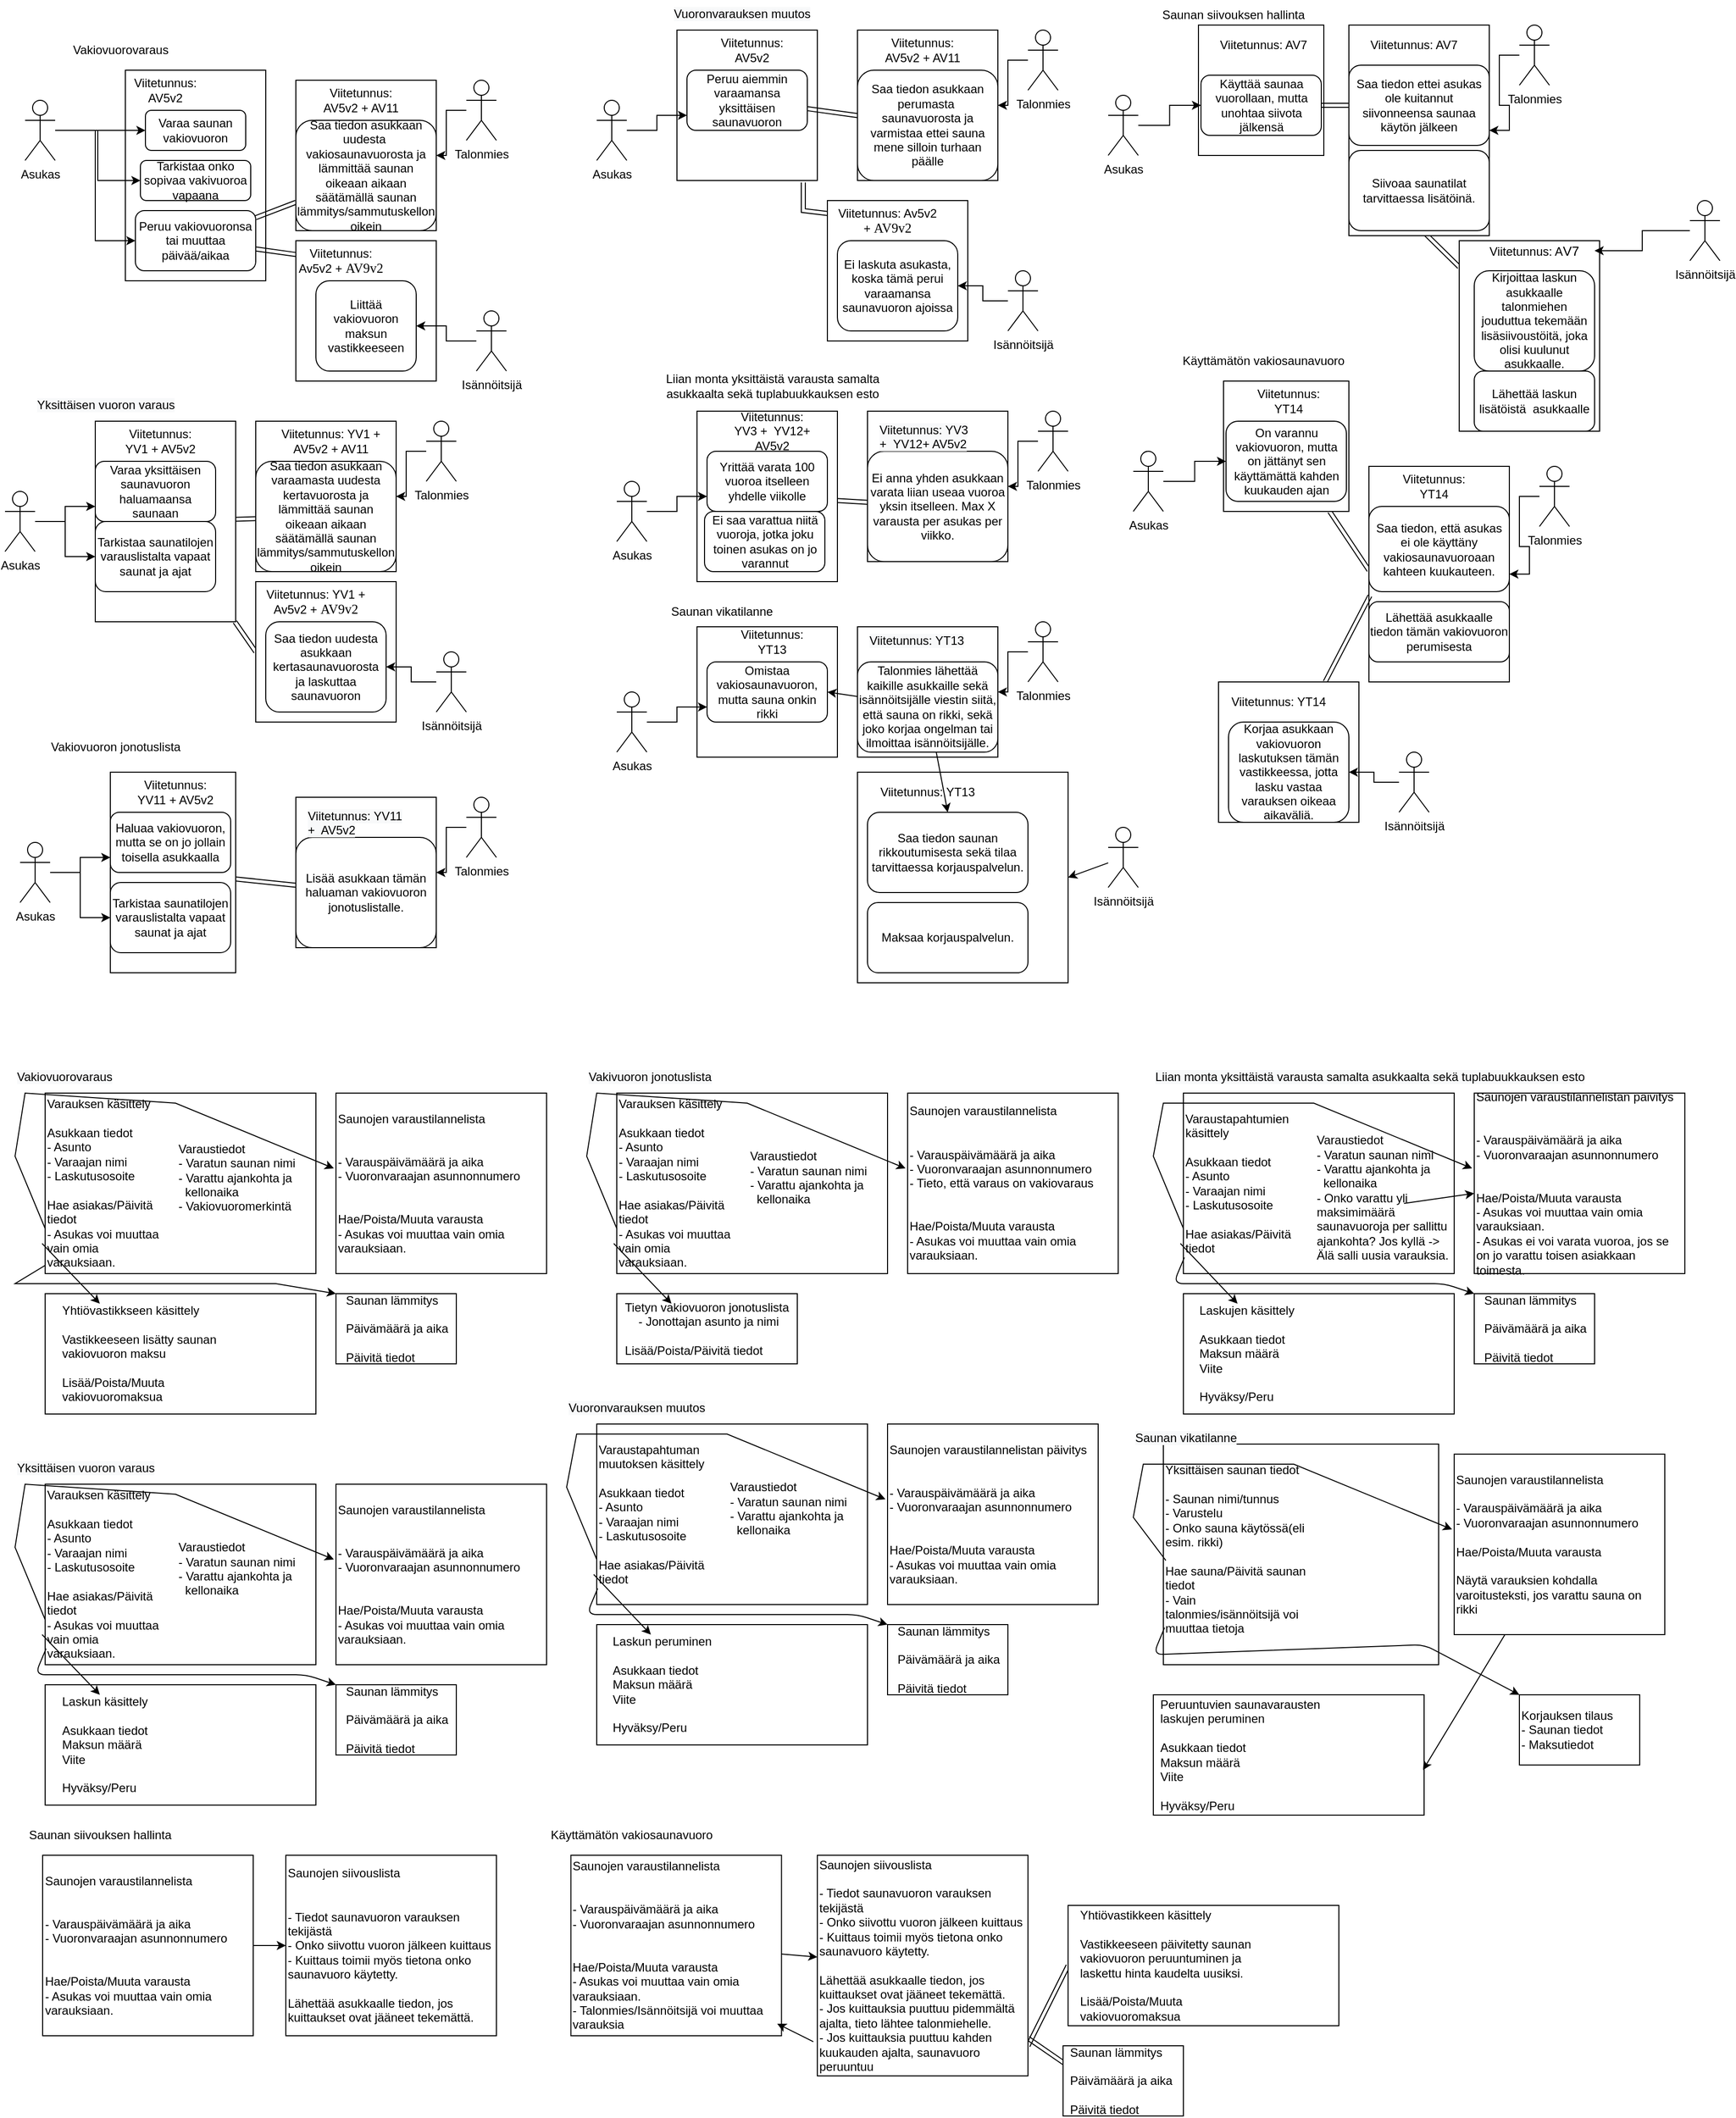 <mxfile version="16.5.3" type="github"><diagram name="Page-1" id="e7e014a7-5840-1c2e-5031-d8a46d1fe8dd"><mxGraphModel dx="2022" dy="1124" grid="1" gridSize="10" guides="1" tooltips="1" connect="1" arrows="1" fold="1" page="1" pageScale="1" pageWidth="3300" pageHeight="2339" background="#ffffff" math="0" shadow="0"><root><mxCell id="0"/><mxCell id="1" parent="0"/><mxCell id="6Vy_sYKpUOMBPOi1cOs8-255" style="edgeStyle=none;rounded=0;orthogonalLoop=1;jettySize=auto;html=1;entryX=0;entryY=0;entryDx=0;entryDy=0;" parent="1" source="6Vy_sYKpUOMBPOi1cOs8-230" target="6Vy_sYKpUOMBPOi1cOs8-253" edge="1"><mxGeometry relative="1" as="geometry"><mxPoint x="350" y="1290" as="targetPoint"/><Array as="points"><mxPoint x="50" y="1290"/><mxPoint x="310" y="1290"/></Array></mxGeometry></mxCell><mxCell id="6Vy_sYKpUOMBPOi1cOs8-230" value="" style="rounded=0;whiteSpace=wrap;html=1;" parent="1" vertex="1"><mxGeometry x="80" y="1100" width="270" height="180" as="geometry"/></mxCell><mxCell id="6Vy_sYKpUOMBPOi1cOs8-206" style="edgeStyle=none;shape=link;rounded=0;orthogonalLoop=1;jettySize=auto;html=1;" parent="1" source="6Vy_sYKpUOMBPOi1cOs8-199" edge="1"><mxGeometry relative="1" as="geometry"><mxPoint x="1443" y="230" as="targetPoint"/></mxGeometry></mxCell><mxCell id="6Vy_sYKpUOMBPOi1cOs8-199" value="" style="rounded=0;whiteSpace=wrap;html=1;" parent="1" vertex="1"><mxGeometry x="1490" y="250" width="140" height="190" as="geometry"/></mxCell><mxCell id="6Vy_sYKpUOMBPOi1cOs8-111" value="" style="edgeStyle=none;shape=link;rounded=0;orthogonalLoop=1;jettySize=auto;html=1;" parent="1" source="6Vy_sYKpUOMBPOi1cOs8-72" target="6Vy_sYKpUOMBPOi1cOs8-82" edge="1"><mxGeometry relative="1" as="geometry"/></mxCell><mxCell id="6Vy_sYKpUOMBPOi1cOs8-112" style="edgeStyle=none;shape=link;rounded=0;orthogonalLoop=1;jettySize=auto;html=1;entryX=0;entryY=0.5;entryDx=0;entryDy=0;" parent="1" source="6Vy_sYKpUOMBPOi1cOs8-72" target="6Vy_sYKpUOMBPOi1cOs8-78" edge="1"><mxGeometry relative="1" as="geometry"/></mxCell><mxCell id="6Vy_sYKpUOMBPOi1cOs8-72" value="" style="rounded=0;whiteSpace=wrap;html=1;" parent="1" vertex="1"><mxGeometry x="130" y="430" width="140" height="200" as="geometry"/></mxCell><mxCell id="6Vy_sYKpUOMBPOi1cOs8-62" value="" style="whiteSpace=wrap;html=1;aspect=fixed;" parent="1" vertex="1"><mxGeometry x="330" y="250" width="140" height="140" as="geometry"/></mxCell><mxCell id="6Vy_sYKpUOMBPOi1cOs8-56" value="" style="rounded=0;whiteSpace=wrap;html=1;" parent="1" vertex="1"><mxGeometry x="330" y="90" width="140" height="150" as="geometry"/></mxCell><mxCell id="6Vy_sYKpUOMBPOi1cOs8-48" value="" style="rounded=0;whiteSpace=wrap;html=1;" parent="1" vertex="1"><mxGeometry x="160" y="80" width="140" height="210" as="geometry"/></mxCell><mxCell id="6Vy_sYKpUOMBPOi1cOs8-41" value="Varaa saunan vakiovuoron" style="rounded=1;whiteSpace=wrap;html=1;" parent="1" vertex="1"><mxGeometry x="180" y="120" width="100" height="40" as="geometry"/></mxCell><mxCell id="6Vy_sYKpUOMBPOi1cOs8-60" style="edgeStyle=orthogonalEdgeStyle;rounded=0;orthogonalLoop=1;jettySize=auto;html=1;" parent="1" source="6Vy_sYKpUOMBPOi1cOs8-42" target="6Vy_sYKpUOMBPOi1cOs8-56" edge="1"><mxGeometry relative="1" as="geometry"/></mxCell><mxCell id="6Vy_sYKpUOMBPOi1cOs8-42" value="Talonmies" style="shape=umlActor;verticalLabelPosition=bottom;verticalAlign=top;html=1;outlineConnect=0;" parent="1" vertex="1"><mxGeometry x="500" y="90" width="30" height="60" as="geometry"/></mxCell><mxCell id="6Vy_sYKpUOMBPOi1cOs8-47" value="" style="edgeStyle=orthogonalEdgeStyle;rounded=0;orthogonalLoop=1;jettySize=auto;html=1;" parent="1" source="6Vy_sYKpUOMBPOi1cOs8-43" target="6Vy_sYKpUOMBPOi1cOs8-41" edge="1"><mxGeometry relative="1" as="geometry"/></mxCell><mxCell id="6Vy_sYKpUOMBPOi1cOs8-50" style="edgeStyle=orthogonalEdgeStyle;rounded=0;orthogonalLoop=1;jettySize=auto;html=1;entryX=0;entryY=0.5;entryDx=0;entryDy=0;" parent="1" source="6Vy_sYKpUOMBPOi1cOs8-43" target="6Vy_sYKpUOMBPOi1cOs8-49" edge="1"><mxGeometry relative="1" as="geometry"/></mxCell><mxCell id="6Vy_sYKpUOMBPOi1cOs8-52" style="edgeStyle=orthogonalEdgeStyle;rounded=0;orthogonalLoop=1;jettySize=auto;html=1;entryX=0;entryY=0.5;entryDx=0;entryDy=0;" parent="1" source="6Vy_sYKpUOMBPOi1cOs8-43" target="6Vy_sYKpUOMBPOi1cOs8-51" edge="1"><mxGeometry relative="1" as="geometry"/></mxCell><mxCell id="6Vy_sYKpUOMBPOi1cOs8-43" value="Asukas" style="shape=umlActor;verticalLabelPosition=bottom;verticalAlign=top;html=1;outlineConnect=0;" parent="1" vertex="1"><mxGeometry x="60" y="110" width="30" height="60" as="geometry"/></mxCell><mxCell id="6Vy_sYKpUOMBPOi1cOs8-49" value="Tarkistaa onko sopivaa vakivuoroa vapaana" style="rounded=1;whiteSpace=wrap;html=1;" parent="1" vertex="1"><mxGeometry x="175" y="170" width="110" height="40" as="geometry"/></mxCell><mxCell id="6Vy_sYKpUOMBPOi1cOs8-51" value="Peruu vakiovuoronsa tai muuttaa päivää/aikaa" style="rounded=1;whiteSpace=wrap;html=1;" parent="1" vertex="1"><mxGeometry x="170" y="220" width="120" height="60" as="geometry"/></mxCell><mxCell id="6Vy_sYKpUOMBPOi1cOs8-53" value="Viitetunnus: AV5v2" style="text;html=1;strokeColor=none;fillColor=none;align=center;verticalAlign=middle;whiteSpace=wrap;rounded=0;" parent="1" vertex="1"><mxGeometry x="180" y="90" width="40" height="20" as="geometry"/></mxCell><mxCell id="6Vy_sYKpUOMBPOi1cOs8-109" value="" style="edgeStyle=none;shape=link;rounded=0;orthogonalLoop=1;jettySize=auto;html=1;" parent="1" source="6Vy_sYKpUOMBPOi1cOs8-55" target="6Vy_sYKpUOMBPOi1cOs8-51" edge="1"><mxGeometry relative="1" as="geometry"/></mxCell><mxCell id="6Vy_sYKpUOMBPOi1cOs8-55" value="Saa tiedon asukkaan uudesta&amp;nbsp; vakiosaunavuorosta ja lämmittää saunan oikeaan aikaan säätämällä saunan lämmitys/sammutuskellon oikein" style="rounded=1;whiteSpace=wrap;html=1;" parent="1" vertex="1"><mxGeometry x="330" y="130" width="140" height="110" as="geometry"/></mxCell><mxCell id="6Vy_sYKpUOMBPOi1cOs8-59" value="Viitetunnus: AV5v2 + AV11" style="text;html=1;strokeColor=none;fillColor=none;align=center;verticalAlign=middle;whiteSpace=wrap;rounded=0;" parent="1" vertex="1"><mxGeometry x="350" y="100" width="90" height="20" as="geometry"/></mxCell><mxCell id="6Vy_sYKpUOMBPOi1cOs8-70" style="edgeStyle=orthogonalEdgeStyle;rounded=0;orthogonalLoop=1;jettySize=auto;html=1;" parent="1" source="6Vy_sYKpUOMBPOi1cOs8-61" target="6Vy_sYKpUOMBPOi1cOs8-69" edge="1"><mxGeometry relative="1" as="geometry"/></mxCell><mxCell id="6Vy_sYKpUOMBPOi1cOs8-61" value="Isännöitsijä" style="shape=umlActor;verticalLabelPosition=bottom;verticalAlign=top;html=1;outlineConnect=0;" parent="1" vertex="1"><mxGeometry x="510" y="320" width="30" height="60" as="geometry"/></mxCell><mxCell id="6Vy_sYKpUOMBPOi1cOs8-108" value="" style="edgeStyle=none;shape=link;rounded=0;orthogonalLoop=1;jettySize=auto;html=1;" parent="1" source="6Vy_sYKpUOMBPOi1cOs8-67" target="6Vy_sYKpUOMBPOi1cOs8-51" edge="1"><mxGeometry relative="1" as="geometry"/></mxCell><mxCell id="6Vy_sYKpUOMBPOi1cOs8-67" value="Viitetunnus: Av5v2 +&amp;nbsp;&lt;span style=&quot;font-size: 10.0pt ; line-height: 115% ; font-family: &amp;#34;calibri&amp;#34; , &amp;#34;sans-serif&amp;#34;&quot;&gt;AV9v2&lt;/span&gt;" style="text;html=1;strokeColor=none;fillColor=none;align=center;verticalAlign=middle;whiteSpace=wrap;rounded=0;" parent="1" vertex="1"><mxGeometry x="330" y="260" width="90" height="20" as="geometry"/></mxCell><mxCell id="6Vy_sYKpUOMBPOi1cOs8-69" value="Liittää vakiovuoron maksun vastikkeeseen" style="rounded=1;whiteSpace=wrap;html=1;" parent="1" vertex="1"><mxGeometry x="350" y="290" width="100" height="90" as="geometry"/></mxCell><mxCell id="6Vy_sYKpUOMBPOi1cOs8-76" style="edgeStyle=orthogonalEdgeStyle;rounded=0;orthogonalLoop=1;jettySize=auto;html=1;entryX=0;entryY=0.75;entryDx=0;entryDy=0;" parent="1" source="6Vy_sYKpUOMBPOi1cOs8-71" target="6Vy_sYKpUOMBPOi1cOs8-74" edge="1"><mxGeometry relative="1" as="geometry"/></mxCell><mxCell id="6Vy_sYKpUOMBPOi1cOs8-77" style="edgeStyle=orthogonalEdgeStyle;rounded=0;orthogonalLoop=1;jettySize=auto;html=1;" parent="1" source="6Vy_sYKpUOMBPOi1cOs8-71" target="6Vy_sYKpUOMBPOi1cOs8-75" edge="1"><mxGeometry relative="1" as="geometry"/></mxCell><mxCell id="6Vy_sYKpUOMBPOi1cOs8-71" value="Asukas" style="shape=umlActor;verticalLabelPosition=bottom;verticalAlign=top;html=1;outlineConnect=0;" parent="1" vertex="1"><mxGeometry x="40" y="500" width="30" height="60" as="geometry"/></mxCell><mxCell id="6Vy_sYKpUOMBPOi1cOs8-73" value="Viitetunnus: YV1 + AV5v2" style="text;html=1;strokeColor=none;fillColor=none;align=center;verticalAlign=middle;whiteSpace=wrap;rounded=0;" parent="1" vertex="1"><mxGeometry x="150" y="440" width="90" height="20" as="geometry"/></mxCell><mxCell id="6Vy_sYKpUOMBPOi1cOs8-74" value="Varaa yksittäisen saunavuoron haluamaansa saunaan" style="rounded=1;whiteSpace=wrap;html=1;" parent="1" vertex="1"><mxGeometry x="130" y="470" width="120" height="60" as="geometry"/></mxCell><mxCell id="6Vy_sYKpUOMBPOi1cOs8-75" value="Tarkistaa saunatilojen varauslistalta vapaat saunat ja ajat" style="rounded=1;whiteSpace=wrap;html=1;" parent="1" vertex="1"><mxGeometry x="130" y="530" width="120" height="70" as="geometry"/></mxCell><mxCell id="6Vy_sYKpUOMBPOi1cOs8-78" value="" style="whiteSpace=wrap;html=1;aspect=fixed;" parent="1" vertex="1"><mxGeometry x="290" y="590" width="140" height="140" as="geometry"/></mxCell><mxCell id="6Vy_sYKpUOMBPOi1cOs8-79" value="" style="rounded=0;whiteSpace=wrap;html=1;" parent="1" vertex="1"><mxGeometry x="290" y="430" width="140" height="150" as="geometry"/></mxCell><mxCell id="6Vy_sYKpUOMBPOi1cOs8-80" style="edgeStyle=orthogonalEdgeStyle;rounded=0;orthogonalLoop=1;jettySize=auto;html=1;" parent="1" source="6Vy_sYKpUOMBPOi1cOs8-81" target="6Vy_sYKpUOMBPOi1cOs8-79" edge="1"><mxGeometry relative="1" as="geometry"/></mxCell><mxCell id="6Vy_sYKpUOMBPOi1cOs8-81" value="Talonmies" style="shape=umlActor;verticalLabelPosition=bottom;verticalAlign=top;html=1;outlineConnect=0;" parent="1" vertex="1"><mxGeometry x="460" y="430" width="30" height="60" as="geometry"/></mxCell><mxCell id="6Vy_sYKpUOMBPOi1cOs8-82" value="Saa tiedon asukkaan varaamasta uudesta kertavuorosta ja lämmittää saunan oikeaan aikaan säätämällä saunan lämmitys/sammutuskellon oikein" style="rounded=1;whiteSpace=wrap;html=1;" parent="1" vertex="1"><mxGeometry x="290" y="470" width="140" height="110" as="geometry"/></mxCell><mxCell id="6Vy_sYKpUOMBPOi1cOs8-83" value="Viitetunnus: YV1 + AV5v2 + AV11" style="text;html=1;strokeColor=none;fillColor=none;align=center;verticalAlign=middle;whiteSpace=wrap;rounded=0;" parent="1" vertex="1"><mxGeometry x="310" y="440" width="110" height="20" as="geometry"/></mxCell><mxCell id="6Vy_sYKpUOMBPOi1cOs8-84" style="edgeStyle=orthogonalEdgeStyle;rounded=0;orthogonalLoop=1;jettySize=auto;html=1;" parent="1" source="6Vy_sYKpUOMBPOi1cOs8-85" target="6Vy_sYKpUOMBPOi1cOs8-87" edge="1"><mxGeometry relative="1" as="geometry"/></mxCell><mxCell id="6Vy_sYKpUOMBPOi1cOs8-85" value="Isännöitsijä" style="shape=umlActor;verticalLabelPosition=bottom;verticalAlign=top;html=1;outlineConnect=0;" parent="1" vertex="1"><mxGeometry x="470" y="660" width="30" height="60" as="geometry"/></mxCell><mxCell id="6Vy_sYKpUOMBPOi1cOs8-86" value="Viitetunnus: YV1 + Av5v2 +&amp;nbsp;&lt;span style=&quot;font-size: 10.0pt ; line-height: 115% ; font-family: &amp;#34;calibri&amp;#34; , &amp;#34;sans-serif&amp;#34;&quot;&gt;AV9v2&lt;/span&gt;" style="text;html=1;strokeColor=none;fillColor=none;align=center;verticalAlign=middle;whiteSpace=wrap;rounded=0;" parent="1" vertex="1"><mxGeometry x="290" y="600" width="120" height="20" as="geometry"/></mxCell><mxCell id="6Vy_sYKpUOMBPOi1cOs8-87" value="Saa tiedon uudesta asukkaan kertasaunavuorosta ja laskuttaa saunavuoron" style="rounded=1;whiteSpace=wrap;html=1;" parent="1" vertex="1"><mxGeometry x="300" y="630" width="120" height="90" as="geometry"/></mxCell><mxCell id="6Vy_sYKpUOMBPOi1cOs8-93" value="" style="rounded=0;whiteSpace=wrap;html=1;" parent="1" vertex="1"><mxGeometry x="710" y="40" width="140" height="150" as="geometry"/></mxCell><mxCell id="6Vy_sYKpUOMBPOi1cOs8-94" style="edgeStyle=orthogonalEdgeStyle;rounded=0;orthogonalLoop=1;jettySize=auto;html=1;entryX=0;entryY=0.75;entryDx=0;entryDy=0;" parent="1" source="6Vy_sYKpUOMBPOi1cOs8-96" target="6Vy_sYKpUOMBPOi1cOs8-98" edge="1"><mxGeometry relative="1" as="geometry"/></mxCell><mxCell id="6Vy_sYKpUOMBPOi1cOs8-96" value="Asukas" style="shape=umlActor;verticalLabelPosition=bottom;verticalAlign=top;html=1;outlineConnect=0;" parent="1" vertex="1"><mxGeometry x="630" y="110" width="30" height="60" as="geometry"/></mxCell><mxCell id="6Vy_sYKpUOMBPOi1cOs8-97" value="Viitetunnus: AV5v2" style="text;html=1;strokeColor=none;fillColor=none;align=center;verticalAlign=middle;whiteSpace=wrap;rounded=0;" parent="1" vertex="1"><mxGeometry x="740" y="50" width="90" height="20" as="geometry"/></mxCell><mxCell id="6Vy_sYKpUOMBPOi1cOs8-98" value="Peruu aiemmin varaamansa yksittäisen saunavuoron" style="rounded=1;whiteSpace=wrap;html=1;" parent="1" vertex="1"><mxGeometry x="720" y="80" width="120" height="60" as="geometry"/></mxCell><mxCell id="6Vy_sYKpUOMBPOi1cOs8-100" value="" style="rounded=0;whiteSpace=wrap;html=1;" parent="1" vertex="1"><mxGeometry x="890" y="40" width="140" height="150" as="geometry"/></mxCell><mxCell id="6Vy_sYKpUOMBPOi1cOs8-101" style="edgeStyle=orthogonalEdgeStyle;rounded=0;orthogonalLoop=1;jettySize=auto;html=1;" parent="1" source="6Vy_sYKpUOMBPOi1cOs8-102" target="6Vy_sYKpUOMBPOi1cOs8-100" edge="1"><mxGeometry relative="1" as="geometry"/></mxCell><mxCell id="6Vy_sYKpUOMBPOi1cOs8-102" value="Talonmies" style="shape=umlActor;verticalLabelPosition=bottom;verticalAlign=top;html=1;outlineConnect=0;" parent="1" vertex="1"><mxGeometry x="1060" y="40" width="30" height="60" as="geometry"/></mxCell><mxCell id="6Vy_sYKpUOMBPOi1cOs8-107" value="" style="edgeStyle=none;shape=link;rounded=0;orthogonalLoop=1;jettySize=auto;html=1;" parent="1" source="6Vy_sYKpUOMBPOi1cOs8-103" target="6Vy_sYKpUOMBPOi1cOs8-98" edge="1"><mxGeometry relative="1" as="geometry"/></mxCell><mxCell id="6Vy_sYKpUOMBPOi1cOs8-103" value="Saa tiedon asukkaan perumasta&amp;nbsp; saunavuorosta ja varmistaa ettei sauna mene silloin turhaan päälle" style="rounded=1;whiteSpace=wrap;html=1;" parent="1" vertex="1"><mxGeometry x="890" y="80" width="140" height="110" as="geometry"/></mxCell><mxCell id="6Vy_sYKpUOMBPOi1cOs8-104" value="Viitetunnus: AV5v2 + AV11" style="text;html=1;strokeColor=none;fillColor=none;align=center;verticalAlign=middle;whiteSpace=wrap;rounded=0;" parent="1" vertex="1"><mxGeometry x="910" y="50" width="90" height="20" as="geometry"/></mxCell><mxCell id="6Vy_sYKpUOMBPOi1cOs8-113" value="" style="whiteSpace=wrap;html=1;aspect=fixed;" parent="1" vertex="1"><mxGeometry x="860" y="210" width="140" height="140" as="geometry"/></mxCell><mxCell id="6Vy_sYKpUOMBPOi1cOs8-114" style="edgeStyle=orthogonalEdgeStyle;rounded=0;orthogonalLoop=1;jettySize=auto;html=1;" parent="1" source="6Vy_sYKpUOMBPOi1cOs8-115" target="6Vy_sYKpUOMBPOi1cOs8-117" edge="1"><mxGeometry relative="1" as="geometry"/></mxCell><mxCell id="6Vy_sYKpUOMBPOi1cOs8-115" value="Isännöitsijä" style="shape=umlActor;verticalLabelPosition=bottom;verticalAlign=top;html=1;outlineConnect=0;" parent="1" vertex="1"><mxGeometry x="1040" y="280" width="30" height="60" as="geometry"/></mxCell><mxCell id="6Vy_sYKpUOMBPOi1cOs8-118" style="edgeStyle=none;shape=link;rounded=0;orthogonalLoop=1;jettySize=auto;html=1;entryX=0.9;entryY=1.013;entryDx=0;entryDy=0;entryPerimeter=0;" parent="1" source="6Vy_sYKpUOMBPOi1cOs8-116" target="6Vy_sYKpUOMBPOi1cOs8-93" edge="1"><mxGeometry relative="1" as="geometry"><Array as="points"><mxPoint x="836" y="220"/></Array></mxGeometry></mxCell><mxCell id="6Vy_sYKpUOMBPOi1cOs8-116" value="Viitetunnus: Av5v2 +&amp;nbsp;&lt;span style=&quot;font-size: 10.0pt ; line-height: 115% ; font-family: &amp;#34;calibri&amp;#34; , &amp;#34;sans-serif&amp;#34;&quot;&gt;AV9v2&lt;/span&gt;" style="text;html=1;strokeColor=none;fillColor=none;align=center;verticalAlign=middle;whiteSpace=wrap;rounded=0;" parent="1" vertex="1"><mxGeometry x="860" y="220" width="120" height="20" as="geometry"/></mxCell><mxCell id="6Vy_sYKpUOMBPOi1cOs8-117" value="Ei laskuta asukasta, koska tämä perui varaamansa saunavuoron ajoissa" style="rounded=1;whiteSpace=wrap;html=1;" parent="1" vertex="1"><mxGeometry x="870" y="250" width="120" height="90" as="geometry"/></mxCell><mxCell id="6Vy_sYKpUOMBPOi1cOs8-119" value="Vakiovuorovaraus" style="text;html=1;resizable=0;autosize=1;align=center;verticalAlign=middle;points=[];fillColor=none;strokeColor=none;rounded=0;" parent="1" vertex="1"><mxGeometry x="100" y="50" width="110" height="20" as="geometry"/></mxCell><mxCell id="6Vy_sYKpUOMBPOi1cOs8-120" value="&lt;span style=&quot;color: rgb(0 , 0 , 0) ; font-family: &amp;#34;helvetica&amp;#34; ; font-size: 12px ; font-style: normal ; font-weight: 400 ; letter-spacing: normal ; text-align: center ; text-indent: 0px ; text-transform: none ; word-spacing: 0px ; background-color: rgb(248 , 249 , 250) ; display: inline ; float: none&quot;&gt;Yksittäisen vuoron varaus&lt;/span&gt;" style="text;whiteSpace=wrap;html=1;" parent="1" vertex="1"><mxGeometry x="70" y="400" width="150" height="30" as="geometry"/></mxCell><mxCell id="6Vy_sYKpUOMBPOi1cOs8-121" value="&lt;span style=&quot;color: rgb(0 , 0 , 0) ; font-family: &amp;#34;helvetica&amp;#34; ; font-size: 12px ; font-style: normal ; font-weight: 400 ; letter-spacing: normal ; text-align: center ; text-indent: 0px ; text-transform: none ; word-spacing: 0px ; background-color: rgb(248 , 249 , 250) ; display: inline ; float: none&quot;&gt;Vuoronvarauksen muutos&lt;/span&gt;" style="text;whiteSpace=wrap;html=1;" parent="1" vertex="1"><mxGeometry x="705" y="10" width="185" height="30" as="geometry"/></mxCell><mxCell id="6Vy_sYKpUOMBPOi1cOs8-137" value="" style="edgeStyle=none;shape=link;rounded=0;orthogonalLoop=1;jettySize=auto;html=1;" parent="1" source="6Vy_sYKpUOMBPOi1cOs8-124" target="6Vy_sYKpUOMBPOi1cOs8-132" edge="1"><mxGeometry relative="1" as="geometry"/></mxCell><mxCell id="6Vy_sYKpUOMBPOi1cOs8-124" value="" style="rounded=0;whiteSpace=wrap;html=1;" parent="1" vertex="1"><mxGeometry x="730" y="420" width="140" height="170" as="geometry"/></mxCell><mxCell id="6Vy_sYKpUOMBPOi1cOs8-125" style="edgeStyle=orthogonalEdgeStyle;rounded=0;orthogonalLoop=1;jettySize=auto;html=1;entryX=0;entryY=0.75;entryDx=0;entryDy=0;" parent="1" source="6Vy_sYKpUOMBPOi1cOs8-126" target="6Vy_sYKpUOMBPOi1cOs8-128" edge="1"><mxGeometry relative="1" as="geometry"/></mxCell><mxCell id="6Vy_sYKpUOMBPOi1cOs8-126" value="Asukas" style="shape=umlActor;verticalLabelPosition=bottom;verticalAlign=top;html=1;outlineConnect=0;" parent="1" vertex="1"><mxGeometry x="650" y="490" width="30" height="60" as="geometry"/></mxCell><mxCell id="6Vy_sYKpUOMBPOi1cOs8-127" value="Viitetunnus: YV3 +&amp;nbsp; YV12+ AV5v2" style="text;html=1;strokeColor=none;fillColor=none;align=center;verticalAlign=middle;whiteSpace=wrap;rounded=0;" parent="1" vertex="1"><mxGeometry x="760" y="430" width="90" height="20" as="geometry"/></mxCell><mxCell id="6Vy_sYKpUOMBPOi1cOs8-128" value="Yrittää varata 100 vuoroa itselleen yhdelle viikolle" style="rounded=1;whiteSpace=wrap;html=1;" parent="1" vertex="1"><mxGeometry x="740" y="460" width="120" height="60" as="geometry"/></mxCell><mxCell id="6Vy_sYKpUOMBPOi1cOs8-129" value="" style="rounded=0;whiteSpace=wrap;html=1;" parent="1" vertex="1"><mxGeometry x="900" y="420" width="140" height="150" as="geometry"/></mxCell><mxCell id="6Vy_sYKpUOMBPOi1cOs8-130" style="edgeStyle=orthogonalEdgeStyle;rounded=0;orthogonalLoop=1;jettySize=auto;html=1;" parent="1" source="6Vy_sYKpUOMBPOi1cOs8-131" target="6Vy_sYKpUOMBPOi1cOs8-129" edge="1"><mxGeometry relative="1" as="geometry"/></mxCell><mxCell id="6Vy_sYKpUOMBPOi1cOs8-131" value="Talonmies" style="shape=umlActor;verticalLabelPosition=bottom;verticalAlign=top;html=1;outlineConnect=0;" parent="1" vertex="1"><mxGeometry x="1070" y="420" width="30" height="60" as="geometry"/></mxCell><mxCell id="6Vy_sYKpUOMBPOi1cOs8-132" value="Ei anna yhden asukkaan varata liian useaa vuoroa yksin itselleen. Max X varausta per asukas per viikko." style="rounded=1;whiteSpace=wrap;html=1;" parent="1" vertex="1"><mxGeometry x="900" y="460" width="140" height="110" as="geometry"/></mxCell><mxCell id="6Vy_sYKpUOMBPOi1cOs8-134" value="&lt;span style=&quot;color: rgb(0, 0, 0); font-family: helvetica; font-size: 12px; font-style: normal; font-weight: 400; letter-spacing: normal; text-align: center; text-indent: 0px; text-transform: none; word-spacing: 0px; background-color: rgb(248, 249, 250); display: inline; float: none;&quot;&gt;Viitetunnus: YV3 +&amp;nbsp; YV12+ AV5v2&lt;/span&gt;" style="text;whiteSpace=wrap;html=1;" parent="1" vertex="1"><mxGeometry x="910" y="425" width="100" height="30" as="geometry"/></mxCell><mxCell id="6Vy_sYKpUOMBPOi1cOs8-135" value="Ei saa varattua niitä vuoroja, jotka joku toinen asukas on jo varannut" style="rounded=1;whiteSpace=wrap;html=1;" parent="1" vertex="1"><mxGeometry x="737.5" y="520" width="120" height="60" as="geometry"/></mxCell><mxCell id="6Vy_sYKpUOMBPOi1cOs8-138" value="Liian monta yksittäistä varausta samalta&lt;br&gt;asukkaalta sekä tuplabuukkauksen esto" style="text;html=1;resizable=0;autosize=1;align=center;verticalAlign=middle;points=[];fillColor=none;strokeColor=none;rounded=0;" parent="1" vertex="1"><mxGeometry x="690" y="380" width="230" height="30" as="geometry"/></mxCell><mxCell id="6Vy_sYKpUOMBPOi1cOs8-139" value="" style="rounded=0;whiteSpace=wrap;html=1;" parent="1" vertex="1"><mxGeometry x="730" y="635" width="140" height="130" as="geometry"/></mxCell><mxCell id="6Vy_sYKpUOMBPOi1cOs8-140" style="edgeStyle=orthogonalEdgeStyle;rounded=0;orthogonalLoop=1;jettySize=auto;html=1;entryX=0;entryY=0.75;entryDx=0;entryDy=0;" parent="1" source="6Vy_sYKpUOMBPOi1cOs8-141" target="6Vy_sYKpUOMBPOi1cOs8-143" edge="1"><mxGeometry relative="1" as="geometry"/></mxCell><mxCell id="6Vy_sYKpUOMBPOi1cOs8-141" value="Asukas" style="shape=umlActor;verticalLabelPosition=bottom;verticalAlign=top;html=1;outlineConnect=0;" parent="1" vertex="1"><mxGeometry x="650" y="700" width="30" height="60" as="geometry"/></mxCell><mxCell id="6Vy_sYKpUOMBPOi1cOs8-142" value="Viitetunnus: YT13" style="text;html=1;strokeColor=none;fillColor=none;align=center;verticalAlign=middle;whiteSpace=wrap;rounded=0;" parent="1" vertex="1"><mxGeometry x="760" y="640" width="90" height="20" as="geometry"/></mxCell><mxCell id="6Vy_sYKpUOMBPOi1cOs8-143" value="Omistaa vakiosaunavuoron, mutta sauna onkin rikki" style="rounded=1;whiteSpace=wrap;html=1;" parent="1" vertex="1"><mxGeometry x="740" y="670" width="120" height="60" as="geometry"/></mxCell><mxCell id="6Vy_sYKpUOMBPOi1cOs8-145" value="" style="rounded=0;whiteSpace=wrap;html=1;" parent="1" vertex="1"><mxGeometry x="890" y="635" width="140" height="130" as="geometry"/></mxCell><mxCell id="6Vy_sYKpUOMBPOi1cOs8-146" style="edgeStyle=orthogonalEdgeStyle;rounded=0;orthogonalLoop=1;jettySize=auto;html=1;" parent="1" source="6Vy_sYKpUOMBPOi1cOs8-147" target="6Vy_sYKpUOMBPOi1cOs8-145" edge="1"><mxGeometry relative="1" as="geometry"/></mxCell><mxCell id="6Vy_sYKpUOMBPOi1cOs8-147" value="Talonmies" style="shape=umlActor;verticalLabelPosition=bottom;verticalAlign=top;html=1;outlineConnect=0;" parent="1" vertex="1"><mxGeometry x="1060" y="630" width="30" height="60" as="geometry"/></mxCell><mxCell id="6Vy_sYKpUOMBPOi1cOs8-162" style="edgeStyle=none;rounded=0;orthogonalLoop=1;jettySize=auto;html=1;entryX=1;entryY=0.5;entryDx=0;entryDy=0;" parent="1" source="6Vy_sYKpUOMBPOi1cOs8-148" target="6Vy_sYKpUOMBPOi1cOs8-143" edge="1"><mxGeometry relative="1" as="geometry"/></mxCell><mxCell id="6Vy_sYKpUOMBPOi1cOs8-148" value="Talonmies lähettää kaikille asukkaille sekä isännöitsijälle viestin siitä, että sauna on rikki, sekä joko korjaa ongelman tai ilmoittaa isännöitsijälle." style="rounded=1;whiteSpace=wrap;html=1;" parent="1" vertex="1"><mxGeometry x="890" y="670" width="140" height="90" as="geometry"/></mxCell><mxCell id="6Vy_sYKpUOMBPOi1cOs8-149" value="&lt;span style=&quot;color: rgb(0 , 0 , 0) ; font-family: &amp;#34;helvetica&amp;#34; ; font-size: 12px ; font-style: normal ; font-weight: 400 ; letter-spacing: normal ; text-align: center ; text-indent: 0px ; text-transform: none ; word-spacing: 0px ; background-color: rgb(248 , 249 , 250) ; display: inline ; float: none&quot;&gt;Viitetunnus: YT13&lt;/span&gt;" style="text;whiteSpace=wrap;html=1;" parent="1" vertex="1"><mxGeometry x="900" y="635" width="100" height="30" as="geometry"/></mxCell><mxCell id="6Vy_sYKpUOMBPOi1cOs8-151" value="" style="whiteSpace=wrap;html=1;aspect=fixed;" parent="1" vertex="1"><mxGeometry x="890" y="780" width="210" height="210" as="geometry"/></mxCell><mxCell id="6Vy_sYKpUOMBPOi1cOs8-159" value="" style="edgeStyle=none;rounded=0;orthogonalLoop=1;jettySize=auto;html=1;entryX=1;entryY=0.5;entryDx=0;entryDy=0;" parent="1" source="6Vy_sYKpUOMBPOi1cOs8-153" target="6Vy_sYKpUOMBPOi1cOs8-151" edge="1"><mxGeometry relative="1" as="geometry"/></mxCell><mxCell id="6Vy_sYKpUOMBPOi1cOs8-153" value="Isännöitsijä" style="shape=umlActor;verticalLabelPosition=bottom;verticalAlign=top;html=1;outlineConnect=0;" parent="1" vertex="1"><mxGeometry x="1140" y="835" width="30" height="60" as="geometry"/></mxCell><mxCell id="6Vy_sYKpUOMBPOi1cOs8-154" value="Viitetunnus: YT13" style="text;html=1;strokeColor=none;fillColor=none;align=center;verticalAlign=middle;whiteSpace=wrap;rounded=0;" parent="1" vertex="1"><mxGeometry x="900" y="790" width="120" height="20" as="geometry"/></mxCell><mxCell id="6Vy_sYKpUOMBPOi1cOs8-155" value="Saa tiedon saunan rikkoutumisesta sekä tilaa tarvittaessa korjauspalvelun." style="rounded=1;whiteSpace=wrap;html=1;" parent="1" vertex="1"><mxGeometry x="900" y="820" width="160" height="80" as="geometry"/></mxCell><mxCell id="6Vy_sYKpUOMBPOi1cOs8-158" value="Maksaa korjauspalvelun." style="rounded=1;whiteSpace=wrap;html=1;" parent="1" vertex="1"><mxGeometry x="900" y="910" width="160" height="70" as="geometry"/></mxCell><mxCell id="6Vy_sYKpUOMBPOi1cOs8-161" style="edgeStyle=none;rounded=0;orthogonalLoop=1;jettySize=auto;html=1;entryX=0.5;entryY=0;entryDx=0;entryDy=0;" parent="1" source="6Vy_sYKpUOMBPOi1cOs8-148" target="6Vy_sYKpUOMBPOi1cOs8-155" edge="1"><mxGeometry relative="1" as="geometry"/></mxCell><mxCell id="6Vy_sYKpUOMBPOi1cOs8-163" value="Saunan vikatilanne" style="text;html=1;strokeColor=none;fillColor=none;align=center;verticalAlign=middle;whiteSpace=wrap;rounded=0;" parent="1" vertex="1"><mxGeometry x="690" y="610" width="130" height="20" as="geometry"/></mxCell><mxCell id="6Vy_sYKpUOMBPOi1cOs8-177" value="" style="edgeStyle=none;shape=link;rounded=0;orthogonalLoop=1;jettySize=auto;html=1;" parent="1" source="6Vy_sYKpUOMBPOi1cOs8-164" target="6Vy_sYKpUOMBPOi1cOs8-174" edge="1"><mxGeometry relative="1" as="geometry"/></mxCell><mxCell id="6Vy_sYKpUOMBPOi1cOs8-164" value="" style="rounded=0;whiteSpace=wrap;html=1;" parent="1" vertex="1"><mxGeometry x="145" y="780" width="125" height="200" as="geometry"/></mxCell><mxCell id="6Vy_sYKpUOMBPOi1cOs8-165" style="edgeStyle=orthogonalEdgeStyle;rounded=0;orthogonalLoop=1;jettySize=auto;html=1;entryX=0;entryY=0.75;entryDx=0;entryDy=0;" parent="1" source="6Vy_sYKpUOMBPOi1cOs8-167" target="6Vy_sYKpUOMBPOi1cOs8-169" edge="1"><mxGeometry relative="1" as="geometry"/></mxCell><mxCell id="6Vy_sYKpUOMBPOi1cOs8-166" style="edgeStyle=orthogonalEdgeStyle;rounded=0;orthogonalLoop=1;jettySize=auto;html=1;" parent="1" source="6Vy_sYKpUOMBPOi1cOs8-167" target="6Vy_sYKpUOMBPOi1cOs8-170" edge="1"><mxGeometry relative="1" as="geometry"/></mxCell><mxCell id="6Vy_sYKpUOMBPOi1cOs8-167" value="Asukas" style="shape=umlActor;verticalLabelPosition=bottom;verticalAlign=top;html=1;outlineConnect=0;" parent="1" vertex="1"><mxGeometry x="55" y="850" width="30" height="60" as="geometry"/></mxCell><mxCell id="6Vy_sYKpUOMBPOi1cOs8-168" value="Viitetunnus: YV11 + AV5v2" style="text;html=1;strokeColor=none;fillColor=none;align=center;verticalAlign=middle;whiteSpace=wrap;rounded=0;" parent="1" vertex="1"><mxGeometry x="165" y="790" width="90" height="20" as="geometry"/></mxCell><mxCell id="6Vy_sYKpUOMBPOi1cOs8-169" value="Haluaa vakiovuoron, mutta se on jo jollain toisella asukkaalla" style="rounded=1;whiteSpace=wrap;html=1;" parent="1" vertex="1"><mxGeometry x="145" y="820" width="120" height="60" as="geometry"/></mxCell><mxCell id="6Vy_sYKpUOMBPOi1cOs8-170" value="Tarkistaa saunatilojen varauslistalta vapaat saunat ja ajat" style="rounded=1;whiteSpace=wrap;html=1;" parent="1" vertex="1"><mxGeometry x="145" y="890" width="120" height="70" as="geometry"/></mxCell><mxCell id="6Vy_sYKpUOMBPOi1cOs8-171" value="" style="rounded=0;whiteSpace=wrap;html=1;" parent="1" vertex="1"><mxGeometry x="330" y="805" width="140" height="150" as="geometry"/></mxCell><mxCell id="6Vy_sYKpUOMBPOi1cOs8-172" style="edgeStyle=orthogonalEdgeStyle;rounded=0;orthogonalLoop=1;jettySize=auto;html=1;" parent="1" source="6Vy_sYKpUOMBPOi1cOs8-173" target="6Vy_sYKpUOMBPOi1cOs8-171" edge="1"><mxGeometry relative="1" as="geometry"/></mxCell><mxCell id="6Vy_sYKpUOMBPOi1cOs8-173" value="Talonmies" style="shape=umlActor;verticalLabelPosition=bottom;verticalAlign=top;html=1;outlineConnect=0;" parent="1" vertex="1"><mxGeometry x="500" y="805" width="30" height="60" as="geometry"/></mxCell><mxCell id="6Vy_sYKpUOMBPOi1cOs8-174" value="Lisää asukkaan tämän haluaman vakiovuoron jonotuslistalle." style="rounded=1;whiteSpace=wrap;html=1;" parent="1" vertex="1"><mxGeometry x="330" y="845" width="140" height="110" as="geometry"/></mxCell><mxCell id="6Vy_sYKpUOMBPOi1cOs8-175" value="&lt;span style=&quot;color: rgb(0 , 0 , 0) ; font-family: &amp;#34;helvetica&amp;#34; ; font-size: 12px ; font-style: normal ; font-weight: 400 ; letter-spacing: normal ; text-align: center ; text-indent: 0px ; text-transform: none ; word-spacing: 0px ; background-color: rgb(248 , 249 , 250) ; display: inline ; float: none&quot;&gt;Viitetunnus: YV11 +&amp;nbsp; AV5v2&lt;/span&gt;" style="text;whiteSpace=wrap;html=1;" parent="1" vertex="1"><mxGeometry x="340" y="810" width="100" height="30" as="geometry"/></mxCell><mxCell id="6Vy_sYKpUOMBPOi1cOs8-178" value="Vakiovuoron jonotuslista" style="text;html=1;resizable=0;autosize=1;align=center;verticalAlign=middle;points=[];fillColor=none;strokeColor=none;rounded=0;" parent="1" vertex="1"><mxGeometry x="80" y="745" width="140" height="20" as="geometry"/></mxCell><mxCell id="6Vy_sYKpUOMBPOi1cOs8-179" value="" style="rounded=0;whiteSpace=wrap;html=1;" parent="1" vertex="1"><mxGeometry x="1230" y="35" width="125" height="130" as="geometry"/></mxCell><mxCell id="6Vy_sYKpUOMBPOi1cOs8-181" style="edgeStyle=orthogonalEdgeStyle;rounded=0;orthogonalLoop=1;jettySize=auto;html=1;" parent="1" source="6Vy_sYKpUOMBPOi1cOs8-182" target="6Vy_sYKpUOMBPOi1cOs8-184" edge="1"><mxGeometry relative="1" as="geometry"><mxPoint x="1230" y="180" as="targetPoint"/></mxGeometry></mxCell><mxCell id="6Vy_sYKpUOMBPOi1cOs8-182" value="Asukas" style="shape=umlActor;verticalLabelPosition=bottom;verticalAlign=top;html=1;outlineConnect=0;" parent="1" vertex="1"><mxGeometry x="1140" y="105" width="30" height="60" as="geometry"/></mxCell><mxCell id="6Vy_sYKpUOMBPOi1cOs8-183" value="Viitetunnus: AV7" style="text;html=1;strokeColor=none;fillColor=none;align=center;verticalAlign=middle;whiteSpace=wrap;rounded=0;" parent="1" vertex="1"><mxGeometry x="1250" y="45" width="90" height="20" as="geometry"/></mxCell><mxCell id="6Vy_sYKpUOMBPOi1cOs8-184" value="Käyttää saunaa vuorollaan, mutta unohtaa siivota jälkensä" style="rounded=1;whiteSpace=wrap;html=1;" parent="1" vertex="1"><mxGeometry x="1232.5" y="85" width="120" height="60" as="geometry"/></mxCell><mxCell id="6Vy_sYKpUOMBPOi1cOs8-186" value="" style="rounded=0;whiteSpace=wrap;html=1;" parent="1" vertex="1"><mxGeometry x="1380" y="35" width="140" height="210" as="geometry"/></mxCell><mxCell id="6Vy_sYKpUOMBPOi1cOs8-187" style="edgeStyle=orthogonalEdgeStyle;rounded=0;orthogonalLoop=1;jettySize=auto;html=1;" parent="1" source="6Vy_sYKpUOMBPOi1cOs8-188" target="6Vy_sYKpUOMBPOi1cOs8-186" edge="1"><mxGeometry relative="1" as="geometry"/></mxCell><mxCell id="6Vy_sYKpUOMBPOi1cOs8-188" value="Talonmies" style="shape=umlActor;verticalLabelPosition=bottom;verticalAlign=top;html=1;outlineConnect=0;" parent="1" vertex="1"><mxGeometry x="1550" y="35" width="30" height="60" as="geometry"/></mxCell><mxCell id="6Vy_sYKpUOMBPOi1cOs8-198" value="" style="edgeStyle=none;shape=link;rounded=0;orthogonalLoop=1;jettySize=auto;html=1;" parent="1" source="6Vy_sYKpUOMBPOi1cOs8-189" target="6Vy_sYKpUOMBPOi1cOs8-184" edge="1"><mxGeometry relative="1" as="geometry"/></mxCell><mxCell id="6Vy_sYKpUOMBPOi1cOs8-189" value="Saa tiedon ettei asukas ole kuitannut siivonneensa saunaa käytön jälkeen" style="rounded=1;whiteSpace=wrap;html=1;" parent="1" vertex="1"><mxGeometry x="1380" y="75" width="140" height="80" as="geometry"/></mxCell><mxCell id="6Vy_sYKpUOMBPOi1cOs8-190" value="Viitetunnus: AV7" style="text;html=1;strokeColor=none;fillColor=none;align=center;verticalAlign=middle;whiteSpace=wrap;rounded=0;" parent="1" vertex="1"><mxGeometry x="1400" y="45" width="90" height="20" as="geometry"/></mxCell><mxCell id="6Vy_sYKpUOMBPOi1cOs8-191" value="Siivoaa saunatilat tarvittaessa lisätöinä." style="rounded=1;whiteSpace=wrap;html=1;" parent="1" vertex="1"><mxGeometry x="1380" y="160" width="140" height="80" as="geometry"/></mxCell><mxCell id="6Vy_sYKpUOMBPOi1cOs8-194" value="Isännöitsijä" style="shape=umlActor;verticalLabelPosition=bottom;verticalAlign=top;html=1;outlineConnect=0;" parent="1" vertex="1"><mxGeometry x="1720" y="210" width="30" height="60" as="geometry"/></mxCell><mxCell id="6Vy_sYKpUOMBPOi1cOs8-196" value="Kirjoittaa laskun asukkaalle talonmiehen jouduttua tekemään lisäsiivoustöitä, joka olisi kuulunut asukkaalle." style="rounded=1;whiteSpace=wrap;html=1;" parent="1" vertex="1"><mxGeometry x="1505" y="280" width="120" height="100" as="geometry"/></mxCell><mxCell id="6Vy_sYKpUOMBPOi1cOs8-200" value="Viitetunnus: A&lt;font face=&quot;calibri, sans-serif&quot;&gt;&lt;span style=&quot;font-size: 13.333px&quot;&gt;V7&lt;/span&gt;&lt;/font&gt;" style="text;html=1;strokeColor=none;fillColor=none;align=center;verticalAlign=middle;whiteSpace=wrap;rounded=0;" parent="1" vertex="1"><mxGeometry x="1505" y="250" width="120" height="20" as="geometry"/></mxCell><mxCell id="6Vy_sYKpUOMBPOi1cOs8-201" style="edgeStyle=orthogonalEdgeStyle;rounded=0;orthogonalLoop=1;jettySize=auto;html=1;" parent="1" source="6Vy_sYKpUOMBPOi1cOs8-194" target="6Vy_sYKpUOMBPOi1cOs8-200" edge="1"><mxGeometry relative="1" as="geometry"><mxPoint x="1720" y="240" as="sourcePoint"/><mxPoint x="1560" y="285" as="targetPoint"/></mxGeometry></mxCell><mxCell id="6Vy_sYKpUOMBPOi1cOs8-203" value="Lähettää laskun lisätöistä&amp;nbsp; asukkaalle" style="rounded=1;whiteSpace=wrap;html=1;" parent="1" vertex="1"><mxGeometry x="1505" y="380" width="120" height="60" as="geometry"/></mxCell><mxCell id="6Vy_sYKpUOMBPOi1cOs8-225" style="edgeStyle=none;shape=link;rounded=0;orthogonalLoop=1;jettySize=auto;html=1;entryX=0;entryY=0.75;entryDx=0;entryDy=0;" parent="1" source="6Vy_sYKpUOMBPOi1cOs8-207" target="6Vy_sYKpUOMBPOi1cOs8-215" edge="1"><mxGeometry relative="1" as="geometry"/></mxCell><mxCell id="6Vy_sYKpUOMBPOi1cOs8-207" value="" style="rounded=0;whiteSpace=wrap;html=1;" parent="1" vertex="1"><mxGeometry x="1255" y="390" width="125" height="130" as="geometry"/></mxCell><mxCell id="6Vy_sYKpUOMBPOi1cOs8-208" style="edgeStyle=orthogonalEdgeStyle;rounded=0;orthogonalLoop=1;jettySize=auto;html=1;" parent="1" source="6Vy_sYKpUOMBPOi1cOs8-209" target="6Vy_sYKpUOMBPOi1cOs8-211" edge="1"><mxGeometry relative="1" as="geometry"><mxPoint x="1255" y="535" as="targetPoint"/></mxGeometry></mxCell><mxCell id="6Vy_sYKpUOMBPOi1cOs8-209" value="Asukas" style="shape=umlActor;verticalLabelPosition=bottom;verticalAlign=top;html=1;outlineConnect=0;" parent="1" vertex="1"><mxGeometry x="1165" y="460" width="30" height="60" as="geometry"/></mxCell><mxCell id="6Vy_sYKpUOMBPOi1cOs8-210" value="Viitetunnus: YT14" style="text;html=1;strokeColor=none;fillColor=none;align=center;verticalAlign=middle;whiteSpace=wrap;rounded=0;" parent="1" vertex="1"><mxGeometry x="1275" y="400" width="90" height="20" as="geometry"/></mxCell><mxCell id="6Vy_sYKpUOMBPOi1cOs8-211" value="On varannu vakiovuoron, mutta on jättänyt sen käyttämättä kahden kuukauden ajan" style="rounded=1;whiteSpace=wrap;html=1;" parent="1" vertex="1"><mxGeometry x="1257.5" y="430" width="120" height="80" as="geometry"/></mxCell><mxCell id="6Vy_sYKpUOMBPOi1cOs8-212" value="" style="rounded=0;whiteSpace=wrap;html=1;" parent="1" vertex="1"><mxGeometry x="1400" y="475" width="140" height="215" as="geometry"/></mxCell><mxCell id="6Vy_sYKpUOMBPOi1cOs8-213" style="edgeStyle=orthogonalEdgeStyle;rounded=0;orthogonalLoop=1;jettySize=auto;html=1;" parent="1" source="6Vy_sYKpUOMBPOi1cOs8-214" target="6Vy_sYKpUOMBPOi1cOs8-212" edge="1"><mxGeometry relative="1" as="geometry"/></mxCell><mxCell id="6Vy_sYKpUOMBPOi1cOs8-214" value="Talonmies" style="shape=umlActor;verticalLabelPosition=bottom;verticalAlign=top;html=1;outlineConnect=0;" parent="1" vertex="1"><mxGeometry x="1570" y="475" width="30" height="60" as="geometry"/></mxCell><mxCell id="6Vy_sYKpUOMBPOi1cOs8-215" value="Saa tiedon, että asukas ei ole käyttäny vakiosaunavuoroaan kahteen kuukauteen." style="rounded=1;whiteSpace=wrap;html=1;" parent="1" vertex="1"><mxGeometry x="1400" y="515" width="140" height="85" as="geometry"/></mxCell><mxCell id="6Vy_sYKpUOMBPOi1cOs8-216" value="Viitetunnus: YT14" style="text;html=1;strokeColor=none;fillColor=none;align=center;verticalAlign=middle;whiteSpace=wrap;rounded=0;" parent="1" vertex="1"><mxGeometry x="1420" y="485" width="90" height="20" as="geometry"/></mxCell><mxCell id="6Vy_sYKpUOMBPOi1cOs8-217" value="Lähettää asukkaalle tiedon tämän vakiovuoron perumisesta" style="rounded=1;whiteSpace=wrap;html=1;" parent="1" vertex="1"><mxGeometry x="1400" y="610" width="140" height="60" as="geometry"/></mxCell><mxCell id="6Vy_sYKpUOMBPOi1cOs8-223" style="edgeStyle=none;shape=link;rounded=0;orthogonalLoop=1;jettySize=auto;html=1;entryX=0.007;entryY=0.6;entryDx=0;entryDy=0;entryPerimeter=0;" parent="1" source="6Vy_sYKpUOMBPOi1cOs8-218" target="6Vy_sYKpUOMBPOi1cOs8-212" edge="1"><mxGeometry relative="1" as="geometry"/></mxCell><mxCell id="6Vy_sYKpUOMBPOi1cOs8-218" value="" style="whiteSpace=wrap;html=1;aspect=fixed;" parent="1" vertex="1"><mxGeometry x="1250" y="690" width="140" height="140" as="geometry"/></mxCell><mxCell id="6Vy_sYKpUOMBPOi1cOs8-219" style="edgeStyle=orthogonalEdgeStyle;rounded=0;orthogonalLoop=1;jettySize=auto;html=1;" parent="1" source="6Vy_sYKpUOMBPOi1cOs8-220" target="6Vy_sYKpUOMBPOi1cOs8-222" edge="1"><mxGeometry relative="1" as="geometry"/></mxCell><mxCell id="6Vy_sYKpUOMBPOi1cOs8-220" value="Isännöitsijä" style="shape=umlActor;verticalLabelPosition=bottom;verticalAlign=top;html=1;outlineConnect=0;" parent="1" vertex="1"><mxGeometry x="1430" y="760" width="30" height="60" as="geometry"/></mxCell><mxCell id="6Vy_sYKpUOMBPOi1cOs8-221" value="Viitetunnus: YT14" style="text;html=1;strokeColor=none;fillColor=none;align=center;verticalAlign=middle;whiteSpace=wrap;rounded=0;" parent="1" vertex="1"><mxGeometry x="1250" y="700" width="120" height="20" as="geometry"/></mxCell><mxCell id="6Vy_sYKpUOMBPOi1cOs8-222" value="Korjaa asukkaan vakiovuoron laskutuksen tämän vastikkeessa, jotta lasku vastaa varauksen oikeaa aikaväliä." style="rounded=1;whiteSpace=wrap;html=1;" parent="1" vertex="1"><mxGeometry x="1260" y="730" width="120" height="100" as="geometry"/></mxCell><mxCell id="6Vy_sYKpUOMBPOi1cOs8-226" value="Käyttämätön vakiosaunavuoro" style="text;html=1;strokeColor=none;fillColor=none;align=center;verticalAlign=middle;whiteSpace=wrap;rounded=0;" parent="1" vertex="1"><mxGeometry x="1210" y="360" width="170" height="20" as="geometry"/></mxCell><mxCell id="6Vy_sYKpUOMBPOi1cOs8-227" value="Saunan siivouksen hallinta" style="text;html=1;strokeColor=none;fillColor=none;align=center;verticalAlign=middle;whiteSpace=wrap;rounded=0;" parent="1" vertex="1"><mxGeometry x="1150" y="15" width="230" height="20" as="geometry"/></mxCell><mxCell id="6Vy_sYKpUOMBPOi1cOs8-229" value="&lt;span style=&quot;color: rgb(0, 0, 0); font-family: helvetica; font-size: 12px; font-style: normal; font-weight: 400; letter-spacing: normal; text-align: center; text-indent: 0px; text-transform: none; word-spacing: 0px; background-color: rgb(248, 249, 250); display: inline; float: none;&quot;&gt;Vakiovuorovaraus&lt;/span&gt;" style="text;whiteSpace=wrap;html=1;" parent="1" vertex="1"><mxGeometry x="50" y="1070" width="120" height="30" as="geometry"/></mxCell><mxCell id="6Vy_sYKpUOMBPOi1cOs8-243" style="edgeStyle=none;rounded=0;orthogonalLoop=1;jettySize=auto;html=1;entryX=-0.01;entryY=0.417;entryDx=0;entryDy=0;entryPerimeter=0;exitX=0;exitY=0.75;exitDx=0;exitDy=0;" parent="1" source="6Vy_sYKpUOMBPOi1cOs8-231" target="6Vy_sYKpUOMBPOi1cOs8-239" edge="1"><mxGeometry relative="1" as="geometry"><mxPoint x="50" y="1060" as="targetPoint"/><mxPoint x="76" y="1240" as="sourcePoint"/><Array as="points"><mxPoint x="50" y="1163"/><mxPoint x="60" y="1100"/><mxPoint x="210" y="1110"/></Array></mxGeometry></mxCell><mxCell id="6Vy_sYKpUOMBPOi1cOs8-231" value="Varauksen käsittely&lt;br&gt;&lt;br&gt;Asukkaan tiedot&lt;br&gt;- Asunto&lt;br&gt;- Varaajan nimi&lt;br&gt;- Laskutusosoite&lt;br&gt;&lt;br&gt;Hae asiakas/Päivitä tiedot&lt;br&gt;- Asukas voi muuttaa vain omia varauksiaan." style="text;html=1;strokeColor=none;fillColor=none;align=left;verticalAlign=middle;whiteSpace=wrap;rounded=0;" parent="1" vertex="1"><mxGeometry x="80" y="1100" width="120" height="180" as="geometry"/></mxCell><mxCell id="6Vy_sYKpUOMBPOi1cOs8-232" value="&lt;br&gt;&lt;br&gt;Varaustiedot&lt;br&gt;- Varatun saunan nimi&lt;br&gt;- Varattu ajankohta ja &lt;br&gt;&amp;nbsp; kellonaika&lt;br&gt;- Vakiovuoromerkintä" style="text;html=1;strokeColor=none;fillColor=none;align=left;verticalAlign=middle;whiteSpace=wrap;rounded=0;" parent="1" vertex="1"><mxGeometry x="210.5" y="1100" width="140" height="140" as="geometry"/></mxCell><mxCell id="6Vy_sYKpUOMBPOi1cOs8-233" value="" style="rounded=0;whiteSpace=wrap;html=1;" parent="1" vertex="1"><mxGeometry x="80" y="1300" width="270" height="120" as="geometry"/></mxCell><mxCell id="6Vy_sYKpUOMBPOi1cOs8-234" value="Yhtiövastikkseen käsittely&lt;br&gt;&lt;br&gt;Vastikkeeseen lisätty saunan vakiovuoron maksu&lt;br&gt;&lt;br&gt;Lisää/Poista/Muuta vakiovuoromaksua&lt;br&gt;" style="text;html=1;strokeColor=none;fillColor=none;align=left;verticalAlign=middle;whiteSpace=wrap;rounded=0;" parent="1" vertex="1"><mxGeometry x="95" y="1310" width="175" height="100" as="geometry"/></mxCell><mxCell id="6Vy_sYKpUOMBPOi1cOs8-238" value="" style="endArrow=classic;html=1;" parent="1" target="6Vy_sYKpUOMBPOi1cOs8-234" edge="1"><mxGeometry width="50" height="50" relative="1" as="geometry"><mxPoint x="77" y="1250" as="sourcePoint"/><mxPoint x="420" y="1250" as="targetPoint"/></mxGeometry></mxCell><mxCell id="6Vy_sYKpUOMBPOi1cOs8-239" value="Saunojen varaustilannelista&lt;br&gt;&lt;br&gt;&lt;br&gt;- Varauspäivämäärä ja aika&lt;br&gt;- Vuoronvaraajan asunnonnumero&lt;br&gt;&lt;br&gt;&lt;br&gt;Hae/Poista/Muuta varausta&lt;br&gt;- Asukas voi muuttaa vain omia varauksiaan." style="rounded=0;whiteSpace=wrap;html=1;align=left;" parent="1" vertex="1"><mxGeometry x="370" y="1100" width="210" height="180" as="geometry"/></mxCell><mxCell id="6Vy_sYKpUOMBPOi1cOs8-244" value="" style="rounded=0;whiteSpace=wrap;html=1;" parent="1" vertex="1"><mxGeometry x="80" y="1490" width="270" height="180" as="geometry"/></mxCell><mxCell id="6Vy_sYKpUOMBPOi1cOs8-245" value="&lt;span style=&quot;color: rgb(0 , 0 , 0) ; font-family: &amp;#34;helvetica&amp;#34; ; font-size: 12px ; font-style: normal ; font-weight: 400 ; letter-spacing: normal ; text-align: center ; text-indent: 0px ; text-transform: none ; word-spacing: 0px ; background-color: rgb(248 , 249 , 250) ; display: inline ; float: none&quot;&gt;Yksittäisen vuoron varaus&lt;/span&gt;" style="text;whiteSpace=wrap;html=1;" parent="1" vertex="1"><mxGeometry x="50" y="1460" width="300" height="30" as="geometry"/></mxCell><mxCell id="6Vy_sYKpUOMBPOi1cOs8-246" style="edgeStyle=none;rounded=0;orthogonalLoop=1;jettySize=auto;html=1;entryX=-0.01;entryY=0.417;entryDx=0;entryDy=0;entryPerimeter=0;exitX=0;exitY=0.75;exitDx=0;exitDy=0;" parent="1" source="6Vy_sYKpUOMBPOi1cOs8-247" target="6Vy_sYKpUOMBPOi1cOs8-252" edge="1"><mxGeometry relative="1" as="geometry"><mxPoint x="50" y="1450" as="targetPoint"/><mxPoint x="76" y="1630" as="sourcePoint"/><Array as="points"><mxPoint x="50" y="1553"/><mxPoint x="60" y="1490"/><mxPoint x="210" y="1500"/></Array></mxGeometry></mxCell><mxCell id="6Vy_sYKpUOMBPOi1cOs8-247" value="Varauksen käsittely&lt;br&gt;&lt;br&gt;Asukkaan tiedot&lt;br&gt;- Asunto&lt;br&gt;- Varaajan nimi&lt;br&gt;- Laskutusosoite&lt;br&gt;&lt;br&gt;Hae asiakas/Päivitä tiedot&lt;br&gt;- Asukas voi muuttaa vain omia varauksiaan." style="text;html=1;strokeColor=none;fillColor=none;align=left;verticalAlign=middle;whiteSpace=wrap;rounded=0;" parent="1" vertex="1"><mxGeometry x="80" y="1490" width="120" height="180" as="geometry"/></mxCell><mxCell id="6Vy_sYKpUOMBPOi1cOs8-248" value="&lt;br&gt;&lt;br&gt;Varaustiedot&lt;br&gt;- Varatun saunan nimi&lt;br&gt;- Varattu ajankohta ja &lt;br&gt;&amp;nbsp; kellonaika" style="text;html=1;strokeColor=none;fillColor=none;align=left;verticalAlign=middle;whiteSpace=wrap;rounded=0;" parent="1" vertex="1"><mxGeometry x="210.5" y="1490" width="140" height="140" as="geometry"/></mxCell><mxCell id="6Vy_sYKpUOMBPOi1cOs8-249" value="" style="rounded=0;whiteSpace=wrap;html=1;" parent="1" vertex="1"><mxGeometry x="80" y="1690" width="270" height="120" as="geometry"/></mxCell><mxCell id="6Vy_sYKpUOMBPOi1cOs8-250" value="Laskun käsittely&lt;br&gt;&lt;br&gt;Asukkaan tiedot&lt;br&gt;Maksun määrä&lt;br&gt;Viite&lt;br&gt;&lt;br&gt;Hyväksy/Peru" style="text;html=1;strokeColor=none;fillColor=none;align=left;verticalAlign=middle;whiteSpace=wrap;rounded=0;" parent="1" vertex="1"><mxGeometry x="95" y="1700" width="175" height="100" as="geometry"/></mxCell><mxCell id="6Vy_sYKpUOMBPOi1cOs8-251" value="" style="endArrow=classic;html=1;" parent="1" target="6Vy_sYKpUOMBPOi1cOs8-250" edge="1"><mxGeometry width="50" height="50" relative="1" as="geometry"><mxPoint x="77" y="1640" as="sourcePoint"/><mxPoint x="420" y="1640" as="targetPoint"/></mxGeometry></mxCell><mxCell id="6Vy_sYKpUOMBPOi1cOs8-252" value="Saunojen varaustilannelista&lt;br&gt;&lt;br&gt;&lt;br&gt;- Varauspäivämäärä ja aika&lt;br&gt;- Vuoronvaraajan asunnonnumero&lt;br&gt;&lt;br&gt;&lt;br&gt;Hae/Poista/Muuta varausta&lt;br&gt;- Asukas voi muuttaa vain omia varauksiaan." style="rounded=0;whiteSpace=wrap;html=1;align=left;" parent="1" vertex="1"><mxGeometry x="370" y="1490" width="210" height="180" as="geometry"/></mxCell><mxCell id="6Vy_sYKpUOMBPOi1cOs8-253" value="" style="rounded=0;whiteSpace=wrap;html=1;" parent="1" vertex="1"><mxGeometry x="370" y="1300" width="120" height="70" as="geometry"/></mxCell><mxCell id="6Vy_sYKpUOMBPOi1cOs8-254" value="Saunan lämmitys&lt;br&gt;&lt;br&gt;Päivämäärä ja aika&lt;br&gt;&lt;br&gt;Päivitä tiedot" style="text;html=1;strokeColor=none;fillColor=none;align=left;verticalAlign=middle;whiteSpace=wrap;rounded=0;" parent="1" vertex="1"><mxGeometry x="377.5" y="1310" width="105" height="50" as="geometry"/></mxCell><mxCell id="6Vy_sYKpUOMBPOi1cOs8-256" value="" style="rounded=0;whiteSpace=wrap;html=1;" parent="1" vertex="1"><mxGeometry x="370" y="1690" width="120" height="70" as="geometry"/></mxCell><mxCell id="6Vy_sYKpUOMBPOi1cOs8-257" value="Saunan lämmitys&lt;br&gt;&lt;br&gt;Päivämäärä ja aika&lt;br&gt;&lt;br&gt;Päivitä tiedot" style="text;html=1;strokeColor=none;fillColor=none;align=left;verticalAlign=middle;whiteSpace=wrap;rounded=0;" parent="1" vertex="1"><mxGeometry x="377.5" y="1700" width="105" height="50" as="geometry"/></mxCell><mxCell id="6Vy_sYKpUOMBPOi1cOs8-259" value="" style="endArrow=classic;html=1;exitX=0.008;exitY=0.911;exitDx=0;exitDy=0;exitPerimeter=0;entryX=0;entryY=0;entryDx=0;entryDy=0;" parent="1" source="6Vy_sYKpUOMBPOi1cOs8-247" target="6Vy_sYKpUOMBPOi1cOs8-256" edge="1"><mxGeometry width="50" height="50" relative="1" as="geometry"><mxPoint x="1010" y="1410" as="sourcePoint"/><mxPoint x="370" y="1680" as="targetPoint"/><Array as="points"><mxPoint x="70" y="1680"/><mxPoint x="340" y="1680"/></Array></mxGeometry></mxCell><mxCell id="6Vy_sYKpUOMBPOi1cOs8-260" value="" style="rounded=0;whiteSpace=wrap;html=1;" parent="1" vertex="1"><mxGeometry x="650" y="1100" width="270" height="180" as="geometry"/></mxCell><mxCell id="6Vy_sYKpUOMBPOi1cOs8-261" value="&lt;span style=&quot;color: rgb(0 , 0 , 0) ; font-family: &amp;#34;helvetica&amp;#34; ; font-size: 12px ; font-style: normal ; font-weight: 400 ; letter-spacing: normal ; text-align: center ; text-indent: 0px ; text-transform: none ; word-spacing: 0px ; background-color: rgb(248 , 249 , 250) ; display: inline ; float: none&quot;&gt;Vakivuoron jonotuslista&lt;/span&gt;" style="text;whiteSpace=wrap;html=1;" parent="1" vertex="1"><mxGeometry x="620" y="1070" width="300" height="30" as="geometry"/></mxCell><mxCell id="6Vy_sYKpUOMBPOi1cOs8-262" style="edgeStyle=none;rounded=0;orthogonalLoop=1;jettySize=auto;html=1;entryX=-0.01;entryY=0.417;entryDx=0;entryDy=0;entryPerimeter=0;exitX=0;exitY=0.75;exitDx=0;exitDy=0;" parent="1" source="6Vy_sYKpUOMBPOi1cOs8-263" target="6Vy_sYKpUOMBPOi1cOs8-268" edge="1"><mxGeometry relative="1" as="geometry"><mxPoint x="620" y="1060" as="targetPoint"/><mxPoint x="646" y="1240" as="sourcePoint"/><Array as="points"><mxPoint x="620" y="1163"/><mxPoint x="630" y="1100"/><mxPoint x="780" y="1110"/></Array></mxGeometry></mxCell><mxCell id="6Vy_sYKpUOMBPOi1cOs8-263" value="Varauksen käsittely&lt;br&gt;&lt;br&gt;Asukkaan tiedot&lt;br&gt;- Asunto&lt;br&gt;- Varaajan nimi&lt;br&gt;- Laskutusosoite&lt;br&gt;&lt;br&gt;Hae asiakas/Päivitä tiedot&lt;br&gt;- Asukas voi muuttaa vain omia varauksiaan." style="text;html=1;strokeColor=none;fillColor=none;align=left;verticalAlign=middle;whiteSpace=wrap;rounded=0;" parent="1" vertex="1"><mxGeometry x="650" y="1100" width="120" height="180" as="geometry"/></mxCell><mxCell id="6Vy_sYKpUOMBPOi1cOs8-264" value="&lt;br&gt;&lt;br&gt;Varaustiedot&lt;br&gt;- Varatun saunan nimi&lt;br&gt;- Varattu ajankohta ja &lt;br&gt;&amp;nbsp; kellonaika" style="text;html=1;strokeColor=none;fillColor=none;align=left;verticalAlign=middle;whiteSpace=wrap;rounded=0;" parent="1" vertex="1"><mxGeometry x="780.5" y="1100" width="140" height="140" as="geometry"/></mxCell><mxCell id="6Vy_sYKpUOMBPOi1cOs8-265" value="Tietyn vakiovuoron jonotuslista&lt;br&gt;&amp;nbsp;- Jonottajan asunto ja nimi&lt;br&gt;&lt;br&gt;&lt;div style=&quot;text-align: left&quot;&gt;Lisää/Poista/Päivitä tiedot&lt;/div&gt;" style="rounded=0;whiteSpace=wrap;html=1;" parent="1" vertex="1"><mxGeometry x="650" y="1300" width="180" height="70" as="geometry"/></mxCell><mxCell id="6Vy_sYKpUOMBPOi1cOs8-267" value="" style="endArrow=classic;html=1;" parent="1" edge="1"><mxGeometry width="50" height="50" relative="1" as="geometry"><mxPoint x="647" y="1250" as="sourcePoint"/><mxPoint x="704.545" y="1310" as="targetPoint"/></mxGeometry></mxCell><mxCell id="6Vy_sYKpUOMBPOi1cOs8-268" value="Saunojen varaustilannelista&lt;br&gt;&lt;br&gt;&lt;br&gt;- Varauspäivämäärä ja aika&lt;br&gt;- Vuoronvaraajan asunnonnumero&lt;br&gt;- Tieto, että varaus on vakiovaraus&lt;br&gt;&lt;br&gt;&lt;br&gt;Hae/Poista/Muuta varausta&lt;br&gt;- Asukas voi muuttaa vain omia varauksiaan." style="rounded=0;whiteSpace=wrap;html=1;align=left;" parent="1" vertex="1"><mxGeometry x="940" y="1100" width="210" height="180" as="geometry"/></mxCell><mxCell id="6Vy_sYKpUOMBPOi1cOs8-272" value="" style="rounded=0;whiteSpace=wrap;html=1;" parent="1" vertex="1"><mxGeometry x="630" y="1430" width="270" height="180" as="geometry"/></mxCell><mxCell id="6Vy_sYKpUOMBPOi1cOs8-273" value="&lt;span style=&quot;color: rgb(0 , 0 , 0) ; font-family: &amp;#34;helvetica&amp;#34; ; font-size: 12px ; font-style: normal ; font-weight: 400 ; letter-spacing: normal ; text-align: center ; text-indent: 0px ; text-transform: none ; word-spacing: 0px ; background-color: rgb(248 , 249 , 250) ; display: inline ; float: none&quot;&gt;Vuoronvarauksen muutos&lt;/span&gt;" style="text;whiteSpace=wrap;html=1;" parent="1" vertex="1"><mxGeometry x="600" y="1400" width="300" height="30" as="geometry"/></mxCell><mxCell id="6Vy_sYKpUOMBPOi1cOs8-274" style="edgeStyle=none;rounded=0;orthogonalLoop=1;jettySize=auto;html=1;entryX=-0.01;entryY=0.417;entryDx=0;entryDy=0;entryPerimeter=0;exitX=0;exitY=0.75;exitDx=0;exitDy=0;" parent="1" source="6Vy_sYKpUOMBPOi1cOs8-275" target="6Vy_sYKpUOMBPOi1cOs8-280" edge="1"><mxGeometry relative="1" as="geometry"><mxPoint x="600" y="1390" as="targetPoint"/><mxPoint x="626" y="1570" as="sourcePoint"/><Array as="points"><mxPoint x="600" y="1493"/><mxPoint x="610" y="1440"/><mxPoint x="760" y="1440"/></Array></mxGeometry></mxCell><mxCell id="6Vy_sYKpUOMBPOi1cOs8-275" value="Varaustapahtuman muutoksen käsittely&lt;br&gt;&lt;br&gt;Asukkaan tiedot&lt;br&gt;- Asunto&lt;br&gt;- Varaajan nimi&lt;br&gt;- Laskutusosoite&lt;br&gt;&lt;br&gt;Hae asiakas/Päivitä tiedot" style="text;html=1;strokeColor=none;fillColor=none;align=left;verticalAlign=middle;whiteSpace=wrap;rounded=0;" parent="1" vertex="1"><mxGeometry x="630" y="1430" width="120" height="180" as="geometry"/></mxCell><mxCell id="6Vy_sYKpUOMBPOi1cOs8-276" value="&lt;br&gt;&lt;br&gt;Varaustiedot&lt;br&gt;- Varatun saunan nimi&lt;br&gt;- Varattu ajankohta ja &lt;br&gt;&amp;nbsp; kellonaika" style="text;html=1;strokeColor=none;fillColor=none;align=left;verticalAlign=middle;whiteSpace=wrap;rounded=0;" parent="1" vertex="1"><mxGeometry x="760.5" y="1430" width="140" height="140" as="geometry"/></mxCell><mxCell id="6Vy_sYKpUOMBPOi1cOs8-277" value="" style="rounded=0;whiteSpace=wrap;html=1;" parent="1" vertex="1"><mxGeometry x="630" y="1630" width="270" height="120" as="geometry"/></mxCell><mxCell id="6Vy_sYKpUOMBPOi1cOs8-278" value="Laskun peruminen&lt;br&gt;&lt;br&gt;Asukkaan tiedot&lt;br&gt;Maksun määrä&lt;br&gt;Viite&lt;br&gt;&lt;br&gt;Hyväksy/Peru" style="text;html=1;strokeColor=none;fillColor=none;align=left;verticalAlign=middle;whiteSpace=wrap;rounded=0;" parent="1" vertex="1"><mxGeometry x="644" y="1640" width="175" height="100" as="geometry"/></mxCell><mxCell id="6Vy_sYKpUOMBPOi1cOs8-279" value="" style="endArrow=classic;html=1;" parent="1" target="6Vy_sYKpUOMBPOi1cOs8-278" edge="1"><mxGeometry width="50" height="50" relative="1" as="geometry"><mxPoint x="627" y="1580" as="sourcePoint"/><mxPoint x="970" y="1580" as="targetPoint"/></mxGeometry></mxCell><mxCell id="6Vy_sYKpUOMBPOi1cOs8-280" value="Saunojen varaustilannelistan päivitys&lt;br&gt;&lt;br&gt;&lt;br&gt;- Varauspäivämäärä ja aika&lt;br&gt;- Vuoronvaraajan asunnonnumero&lt;br&gt;&lt;br&gt;&lt;br&gt;Hae/Poista/Muuta varausta&lt;br&gt;- Asukas voi muuttaa vain omia varauksiaan." style="rounded=0;whiteSpace=wrap;html=1;align=left;" parent="1" vertex="1"><mxGeometry x="920" y="1430" width="210" height="180" as="geometry"/></mxCell><mxCell id="6Vy_sYKpUOMBPOi1cOs8-281" value="" style="rounded=0;whiteSpace=wrap;html=1;" parent="1" vertex="1"><mxGeometry x="920" y="1630" width="120" height="70" as="geometry"/></mxCell><mxCell id="6Vy_sYKpUOMBPOi1cOs8-282" value="Saunan lämmitys&lt;br&gt;&lt;br&gt;Päivämäärä ja aika&lt;br&gt;&lt;br&gt;Päivitä tiedot" style="text;html=1;strokeColor=none;fillColor=none;align=left;verticalAlign=middle;whiteSpace=wrap;rounded=0;" parent="1" vertex="1"><mxGeometry x="927.5" y="1640" width="105" height="50" as="geometry"/></mxCell><mxCell id="6Vy_sYKpUOMBPOi1cOs8-283" value="" style="endArrow=classic;html=1;exitX=0.008;exitY=0.911;exitDx=0;exitDy=0;exitPerimeter=0;entryX=0;entryY=0;entryDx=0;entryDy=0;" parent="1" source="6Vy_sYKpUOMBPOi1cOs8-275" target="6Vy_sYKpUOMBPOi1cOs8-281" edge="1"><mxGeometry width="50" height="50" relative="1" as="geometry"><mxPoint x="1560" y="1350" as="sourcePoint"/><mxPoint x="920" y="1620" as="targetPoint"/><Array as="points"><mxPoint x="620" y="1620"/><mxPoint x="890" y="1620"/></Array></mxGeometry></mxCell><mxCell id="6Vy_sYKpUOMBPOi1cOs8-284" value="" style="rounded=0;whiteSpace=wrap;html=1;" parent="1" vertex="1"><mxGeometry x="1215" y="1100" width="270" height="180" as="geometry"/></mxCell><mxCell id="6Vy_sYKpUOMBPOi1cOs8-285" value="&lt;span style=&quot;color: rgb(0 , 0 , 0) ; font-family: &amp;#34;helvetica&amp;#34; ; font-size: 12px ; font-style: normal ; font-weight: 400 ; letter-spacing: normal ; text-align: center ; text-indent: 0px ; text-transform: none ; word-spacing: 0px ; background-color: rgb(248 , 249 , 250) ; display: inline ; float: none&quot;&gt;Liian monta yksittäistä varausta samalta asukkaalta sekä tuplabuukkauksen esto&lt;/span&gt;" style="text;whiteSpace=wrap;html=1;" parent="1" vertex="1"><mxGeometry x="1185" y="1070" width="465" height="30" as="geometry"/></mxCell><mxCell id="6Vy_sYKpUOMBPOi1cOs8-286" style="edgeStyle=none;rounded=0;orthogonalLoop=1;jettySize=auto;html=1;entryX=-0.01;entryY=0.417;entryDx=0;entryDy=0;entryPerimeter=0;exitX=0;exitY=0.75;exitDx=0;exitDy=0;" parent="1" source="6Vy_sYKpUOMBPOi1cOs8-287" target="6Vy_sYKpUOMBPOi1cOs8-292" edge="1"><mxGeometry relative="1" as="geometry"><mxPoint x="1185" y="1060" as="targetPoint"/><mxPoint x="1211" y="1240" as="sourcePoint"/><Array as="points"><mxPoint x="1185" y="1163"/><mxPoint x="1195" y="1110"/><mxPoint x="1345" y="1110"/></Array></mxGeometry></mxCell><mxCell id="6Vy_sYKpUOMBPOi1cOs8-287" value="Varaustapahtumien&amp;nbsp; käsittely&lt;br&gt;&lt;br&gt;Asukkaan tiedot&lt;br&gt;- Asunto&lt;br&gt;- Varaajan nimi&lt;br&gt;- Laskutusosoite&lt;br&gt;&lt;br&gt;Hae asiakas/Päivitä tiedot" style="text;html=1;strokeColor=none;fillColor=none;align=left;verticalAlign=middle;whiteSpace=wrap;rounded=0;" parent="1" vertex="1"><mxGeometry x="1215" y="1100" width="120" height="180" as="geometry"/></mxCell><mxCell id="6Vy_sYKpUOMBPOi1cOs8-288" value="&lt;br&gt;&lt;br&gt;Varaustiedot&lt;br&gt;- Varatun saunan nimi&lt;br&gt;- Varattu ajankohta ja &lt;br&gt;&amp;nbsp; kellonaika&lt;br&gt;- Onko varattu yli maksimimäärä saunavuoroja per sallittu ajankohta? Jos kyllä -&amp;gt; Älä salli uusia varauksia." style="text;html=1;strokeColor=none;fillColor=none;align=left;verticalAlign=middle;whiteSpace=wrap;rounded=0;" parent="1" vertex="1"><mxGeometry x="1345.5" y="1100" width="140" height="180" as="geometry"/></mxCell><mxCell id="6Vy_sYKpUOMBPOi1cOs8-289" value="" style="rounded=0;whiteSpace=wrap;html=1;" parent="1" vertex="1"><mxGeometry x="1215" y="1300" width="270" height="120" as="geometry"/></mxCell><mxCell id="6Vy_sYKpUOMBPOi1cOs8-290" value="Laskujen käsittely&lt;br&gt;&lt;br&gt;Asukkaan tiedot&lt;br&gt;Maksun määrä&lt;br&gt;Viite&lt;br&gt;&lt;br&gt;Hyväksy/Peru" style="text;html=1;strokeColor=none;fillColor=none;align=left;verticalAlign=middle;whiteSpace=wrap;rounded=0;" parent="1" vertex="1"><mxGeometry x="1229" y="1310" width="175" height="100" as="geometry"/></mxCell><mxCell id="6Vy_sYKpUOMBPOi1cOs8-291" value="" style="endArrow=classic;html=1;" parent="1" target="6Vy_sYKpUOMBPOi1cOs8-290" edge="1"><mxGeometry width="50" height="50" relative="1" as="geometry"><mxPoint x="1212" y="1250" as="sourcePoint"/><mxPoint x="1555" y="1250" as="targetPoint"/></mxGeometry></mxCell><mxCell id="6Vy_sYKpUOMBPOi1cOs8-292" value="Saunojen varaustilannelistan päivitys&lt;br&gt;&lt;br&gt;&lt;br&gt;- Varauspäivämäärä ja aika&lt;br&gt;- Vuoronvaraajan asunnonnumero&lt;br&gt;&lt;br&gt;&lt;br&gt;Hae/Poista/Muuta varausta&lt;br&gt;- Asukas voi muuttaa vain omia varauksiaan.&lt;br&gt;- Asukas ei voi varata vuoroa, jos se on jo varattu toisen asiakkaan toimesta." style="rounded=0;whiteSpace=wrap;html=1;align=left;" parent="1" vertex="1"><mxGeometry x="1505" y="1100" width="210" height="180" as="geometry"/></mxCell><mxCell id="6Vy_sYKpUOMBPOi1cOs8-293" value="" style="rounded=0;whiteSpace=wrap;html=1;" parent="1" vertex="1"><mxGeometry x="1505" y="1300" width="120" height="70" as="geometry"/></mxCell><mxCell id="6Vy_sYKpUOMBPOi1cOs8-294" value="Saunan lämmitys&lt;br&gt;&lt;br&gt;Päivämäärä ja aika&lt;br&gt;&lt;br&gt;Päivitä tiedot" style="text;html=1;strokeColor=none;fillColor=none;align=left;verticalAlign=middle;whiteSpace=wrap;rounded=0;" parent="1" vertex="1"><mxGeometry x="1512.5" y="1310" width="105" height="50" as="geometry"/></mxCell><mxCell id="6Vy_sYKpUOMBPOi1cOs8-295" value="" style="endArrow=classic;html=1;exitX=0.008;exitY=0.911;exitDx=0;exitDy=0;exitPerimeter=0;entryX=0;entryY=0;entryDx=0;entryDy=0;" parent="1" source="6Vy_sYKpUOMBPOi1cOs8-287" target="6Vy_sYKpUOMBPOi1cOs8-293" edge="1"><mxGeometry width="50" height="50" relative="1" as="geometry"><mxPoint x="2145" y="1020" as="sourcePoint"/><mxPoint x="1505" y="1290" as="targetPoint"/><Array as="points"><mxPoint x="1205" y="1290"/><mxPoint x="1475" y="1290"/></Array></mxGeometry></mxCell><mxCell id="6Vy_sYKpUOMBPOi1cOs8-296" value="" style="endArrow=classic;html=1;" parent="1" edge="1"><mxGeometry width="50" height="50" relative="1" as="geometry"><mxPoint x="1435" y="1210" as="sourcePoint"/><mxPoint x="1505" y="1200" as="targetPoint"/></mxGeometry></mxCell><mxCell id="6Vy_sYKpUOMBPOi1cOs8-297" value="" style="rounded=0;whiteSpace=wrap;html=1;" parent="1" vertex="1"><mxGeometry x="1195" y="1450" width="274.5" height="220" as="geometry"/></mxCell><mxCell id="6Vy_sYKpUOMBPOi1cOs8-298" value="&lt;span style=&quot;color: rgb(0 , 0 , 0) ; font-family: &amp;#34;helvetica&amp;#34; ; font-size: 12px ; font-style: normal ; font-weight: 400 ; letter-spacing: normal ; text-align: center ; text-indent: 0px ; text-transform: none ; word-spacing: 0px ; background-color: rgb(248 , 249 , 250) ; display: inline ; float: none&quot;&gt;Saunan vikatilanne&lt;/span&gt;" style="text;whiteSpace=wrap;html=1;" parent="1" vertex="1"><mxGeometry x="1165" y="1430" width="300" height="30" as="geometry"/></mxCell><mxCell id="6Vy_sYKpUOMBPOi1cOs8-299" style="edgeStyle=none;rounded=0;orthogonalLoop=1;jettySize=auto;html=1;entryX=-0.01;entryY=0.417;entryDx=0;entryDy=0;entryPerimeter=0;exitX=0.017;exitY=0.558;exitDx=0;exitDy=0;exitPerimeter=0;" parent="1" source="6Vy_sYKpUOMBPOi1cOs8-300" target="6Vy_sYKpUOMBPOi1cOs8-305" edge="1"><mxGeometry relative="1" as="geometry"><mxPoint x="1165" y="1420" as="targetPoint"/><mxPoint x="1191" y="1600" as="sourcePoint"/><Array as="points"><mxPoint x="1165" y="1523"/><mxPoint x="1175" y="1470"/><mxPoint x="1325" y="1470"/></Array></mxGeometry></mxCell><mxCell id="6Vy_sYKpUOMBPOi1cOs8-300" value="Yksittäisen saunan tiedot&lt;br&gt;&lt;br&gt;- Saunan nimi/tunnus&lt;br&gt;- Varustelu&lt;br&gt;- Onko sauna käytössä(eli esim. rikki)&lt;br&gt;&lt;br&gt;Hae sauna/Päivitä saunan tiedot&lt;br&gt;- Vain talonmies/isännöitsijä voi muuttaa tietoja" style="text;html=1;strokeColor=none;fillColor=none;align=left;verticalAlign=middle;whiteSpace=wrap;rounded=0;" parent="1" vertex="1"><mxGeometry x="1195" y="1460" width="145" height="190" as="geometry"/></mxCell><mxCell id="6Vy_sYKpUOMBPOi1cOs8-302" value="" style="rounded=0;whiteSpace=wrap;html=1;" parent="1" vertex="1"><mxGeometry x="1185" y="1700" width="270" height="120" as="geometry"/></mxCell><mxCell id="6Vy_sYKpUOMBPOi1cOs8-303" value="Peruuntuvien saunavarausten laskujen peruminen&lt;br&gt;&lt;br&gt;Asukkaan tiedot&lt;br&gt;Maksun määrä&lt;br&gt;Viite&lt;br&gt;&lt;br&gt;Hyväksy/Peru" style="text;html=1;strokeColor=none;fillColor=none;align=left;verticalAlign=middle;whiteSpace=wrap;rounded=0;" parent="1" vertex="1"><mxGeometry x="1190" y="1710" width="175" height="100" as="geometry"/></mxCell><mxCell id="6Vy_sYKpUOMBPOi1cOs8-309" style="edgeStyle=none;rounded=0;orthogonalLoop=1;jettySize=auto;html=1;entryX=0.996;entryY=0.625;entryDx=0;entryDy=0;entryPerimeter=0;" parent="1" source="6Vy_sYKpUOMBPOi1cOs8-305" target="6Vy_sYKpUOMBPOi1cOs8-302" edge="1"><mxGeometry relative="1" as="geometry"/></mxCell><mxCell id="6Vy_sYKpUOMBPOi1cOs8-305" value="Saunojen varaustilannelista&lt;br&gt;&lt;br&gt;- Varauspäivämäärä ja aika&lt;br&gt;- Vuoronvaraajan asunnonnumero&lt;br&gt;&lt;br&gt;Hae/Poista/Muuta varausta&lt;br&gt;&lt;br&gt;Näytä varauksien kohdalla varoitusteksti, jos varattu sauna on rikki" style="rounded=0;whiteSpace=wrap;html=1;align=left;" parent="1" vertex="1"><mxGeometry x="1485" y="1460" width="210" height="180" as="geometry"/></mxCell><mxCell id="6Vy_sYKpUOMBPOi1cOs8-306" value="" style="rounded=0;whiteSpace=wrap;html=1;" parent="1" vertex="1"><mxGeometry x="1550" y="1700" width="120" height="70" as="geometry"/></mxCell><mxCell id="6Vy_sYKpUOMBPOi1cOs8-310" style="edgeStyle=none;rounded=0;orthogonalLoop=1;jettySize=auto;html=1;exitX=0.25;exitY=1;exitDx=0;exitDy=0;" parent="1" source="6Vy_sYKpUOMBPOi1cOs8-307" target="6Vy_sYKpUOMBPOi1cOs8-306" edge="1"><mxGeometry relative="1" as="geometry"/></mxCell><mxCell id="6Vy_sYKpUOMBPOi1cOs8-307" value="Korjauksen tilaus&lt;br&gt;- Saunan tiedot&lt;br&gt;- Maksutiedot" style="text;html=1;strokeColor=none;fillColor=none;align=left;verticalAlign=middle;whiteSpace=wrap;rounded=0;" parent="1" vertex="1"><mxGeometry x="1550" y="1700" width="120" height="70" as="geometry"/></mxCell><mxCell id="6Vy_sYKpUOMBPOi1cOs8-308" value="" style="endArrow=classic;html=1;exitX=0.008;exitY=0.911;exitDx=0;exitDy=0;exitPerimeter=0;entryX=0;entryY=0;entryDx=0;entryDy=0;" parent="1" source="6Vy_sYKpUOMBPOi1cOs8-300" target="6Vy_sYKpUOMBPOi1cOs8-306" edge="1"><mxGeometry width="50" height="50" relative="1" as="geometry"><mxPoint x="2125" y="1380" as="sourcePoint"/><mxPoint x="1485" y="1650" as="targetPoint"/><Array as="points"><mxPoint x="1185" y="1660"/><mxPoint x="1455" y="1650"/></Array></mxGeometry></mxCell><mxCell id="6Vy_sYKpUOMBPOi1cOs8-316" value="" style="edgeStyle=none;rounded=0;orthogonalLoop=1;jettySize=auto;html=1;" parent="1" source="6Vy_sYKpUOMBPOi1cOs8-311" target="6Vy_sYKpUOMBPOi1cOs8-315" edge="1"><mxGeometry relative="1" as="geometry"/></mxCell><mxCell id="6Vy_sYKpUOMBPOi1cOs8-311" value="Saunojen varaustilannelista&lt;br&gt;&lt;br&gt;&lt;br&gt;- Varauspäivämäärä ja aika&lt;br&gt;- Vuoronvaraajan asunnonnumero&lt;br&gt;&lt;br&gt;&lt;br&gt;Hae/Poista/Muuta varausta&lt;br&gt;- Asukas voi muuttaa vain omia varauksiaan." style="rounded=0;whiteSpace=wrap;html=1;align=left;" parent="1" vertex="1"><mxGeometry x="77.5" y="1860" width="210" height="180" as="geometry"/></mxCell><mxCell id="6Vy_sYKpUOMBPOi1cOs8-314" value="Saunan siivouksen hallinta" style="text;html=1;strokeColor=none;fillColor=none;align=center;verticalAlign=middle;whiteSpace=wrap;rounded=0;" parent="1" vertex="1"><mxGeometry x="50" y="1830" width="170" height="20" as="geometry"/></mxCell><mxCell id="6Vy_sYKpUOMBPOi1cOs8-315" value="Saunojen siivouslista&amp;nbsp;&lt;br&gt;&lt;br&gt;&lt;br&gt;- Tiedot saunavuoron varauksen tekijästä&lt;br&gt;- Onko siivottu vuoron jälkeen kuittaus&lt;br&gt;- Kuittaus toimii myös tietona onko saunavuoro käytetty.&lt;br&gt;&lt;br&gt;Lähettää asukkaalle tiedon, jos kuittaukset ovat jääneet tekemättä." style="rounded=0;whiteSpace=wrap;html=1;align=left;" parent="1" vertex="1"><mxGeometry x="320" y="1860" width="210" height="180" as="geometry"/></mxCell><mxCell id="6Vy_sYKpUOMBPOi1cOs8-317" value="" style="edgeStyle=none;rounded=0;orthogonalLoop=1;jettySize=auto;html=1;" parent="1" source="6Vy_sYKpUOMBPOi1cOs8-318" target="6Vy_sYKpUOMBPOi1cOs8-319" edge="1"><mxGeometry relative="1" as="geometry"/></mxCell><mxCell id="6Vy_sYKpUOMBPOi1cOs8-318" value="Saunojen varaustilannelista&lt;br&gt;&lt;br&gt;&lt;br&gt;- Varauspäivämäärä ja aika&lt;br&gt;- Vuoronvaraajan asunnonnumero&lt;br&gt;&lt;br&gt;&lt;br&gt;Hae/Poista/Muuta varausta&lt;br&gt;- Asukas voi muuttaa vain omia varauksiaan.&lt;br&gt;- Talonmies/Isännöitsijä voi muuttaa varauksia" style="rounded=0;whiteSpace=wrap;html=1;align=left;" parent="1" vertex="1"><mxGeometry x="604.25" y="1860" width="210" height="180" as="geometry"/></mxCell><mxCell id="6Vy_sYKpUOMBPOi1cOs8-321" style="edgeStyle=none;rounded=0;orthogonalLoop=1;jettySize=auto;html=1;exitX=-0.019;exitY=0.845;exitDx=0;exitDy=0;exitPerimeter=0;" parent="1" source="6Vy_sYKpUOMBPOi1cOs8-319" edge="1"><mxGeometry relative="1" as="geometry"><mxPoint x="810" y="2028" as="targetPoint"/></mxGeometry></mxCell><mxCell id="6Vy_sYKpUOMBPOi1cOs8-326" value="" style="edgeStyle=none;rounded=0;orthogonalLoop=1;jettySize=auto;html=1;entryX=0;entryY=0.5;entryDx=0;entryDy=0;exitX=1;exitY=0.864;exitDx=0;exitDy=0;exitPerimeter=0;shape=link;" parent="1" source="6Vy_sYKpUOMBPOi1cOs8-319" target="6Vy_sYKpUOMBPOi1cOs8-323" edge="1"><mxGeometry relative="1" as="geometry"/></mxCell><mxCell id="6Vy_sYKpUOMBPOi1cOs8-330" style="edgeStyle=none;rounded=0;orthogonalLoop=1;jettySize=auto;html=1;shape=link;entryX=0;entryY=0.2;entryDx=0;entryDy=0;entryPerimeter=0;" parent="1" source="6Vy_sYKpUOMBPOi1cOs8-319" target="6Vy_sYKpUOMBPOi1cOs8-329" edge="1"><mxGeometry relative="1" as="geometry"><mxPoint x="1090" y="2070" as="targetPoint"/></mxGeometry></mxCell><mxCell id="6Vy_sYKpUOMBPOi1cOs8-319" value="Saunojen siivouslista&amp;nbsp;&lt;br&gt;&lt;br&gt;- Tiedot saunavuoron varauksen tekijästä&lt;br&gt;- Onko siivottu vuoron jälkeen kuittaus&lt;br&gt;- Kuittaus toimii myös tietona onko saunavuoro käytetty.&lt;br&gt;&lt;br&gt;Lähettää asukkaalle tiedon, jos kuittaukset ovat jääneet tekemättä.&lt;br&gt;- Jos kuittauksia puuttuu pidemmältä ajalta, tieto lähtee talonmiehelle.&lt;br&gt;- Jos kuittauksia puuttuu kahden kuukauden ajalta, saunavuoro peruuntuu" style="rounded=0;whiteSpace=wrap;html=1;align=left;" parent="1" vertex="1"><mxGeometry x="850" y="1860" width="210" height="220" as="geometry"/></mxCell><mxCell id="6Vy_sYKpUOMBPOi1cOs8-320" value="Käyttämätön vakiosaunavuoro" style="text;html=1;strokeColor=none;fillColor=none;align=center;verticalAlign=middle;whiteSpace=wrap;rounded=0;" parent="1" vertex="1"><mxGeometry x="580" y="1830" width="170" height="20" as="geometry"/></mxCell><mxCell id="6Vy_sYKpUOMBPOi1cOs8-323" value="" style="rounded=0;whiteSpace=wrap;html=1;" parent="1" vertex="1"><mxGeometry x="1100" y="1910" width="270" height="120" as="geometry"/></mxCell><mxCell id="6Vy_sYKpUOMBPOi1cOs8-324" value="Yhtiövastikkeen käsittely&lt;br&gt;&lt;br&gt;Vastikkeeseen päivitetty saunan vakiovuoron peruuntuminen ja laskettu hinta kaudelta uusiksi.&lt;br&gt;&lt;br&gt;Lisää/Poista/Muuta vakiovuoromaksua" style="text;html=1;strokeColor=none;fillColor=none;align=left;verticalAlign=middle;whiteSpace=wrap;rounded=0;" parent="1" vertex="1"><mxGeometry x="1110" y="1920" width="175" height="100" as="geometry"/></mxCell><mxCell id="6Vy_sYKpUOMBPOi1cOs8-328" value="" style="rounded=0;whiteSpace=wrap;html=1;" parent="1" vertex="1"><mxGeometry x="1095" y="2050" width="120" height="70" as="geometry"/></mxCell><mxCell id="6Vy_sYKpUOMBPOi1cOs8-329" value="Saunan lämmitys&lt;br&gt;&lt;br&gt;Päivämäärä ja aika&lt;br&gt;&lt;br&gt;Päivitä tiedot" style="text;html=1;strokeColor=none;fillColor=none;align=left;verticalAlign=middle;whiteSpace=wrap;rounded=0;" parent="1" vertex="1"><mxGeometry x="1100" y="2060" width="105" height="50" as="geometry"/></mxCell></root></mxGraphModel></diagram></mxfile>